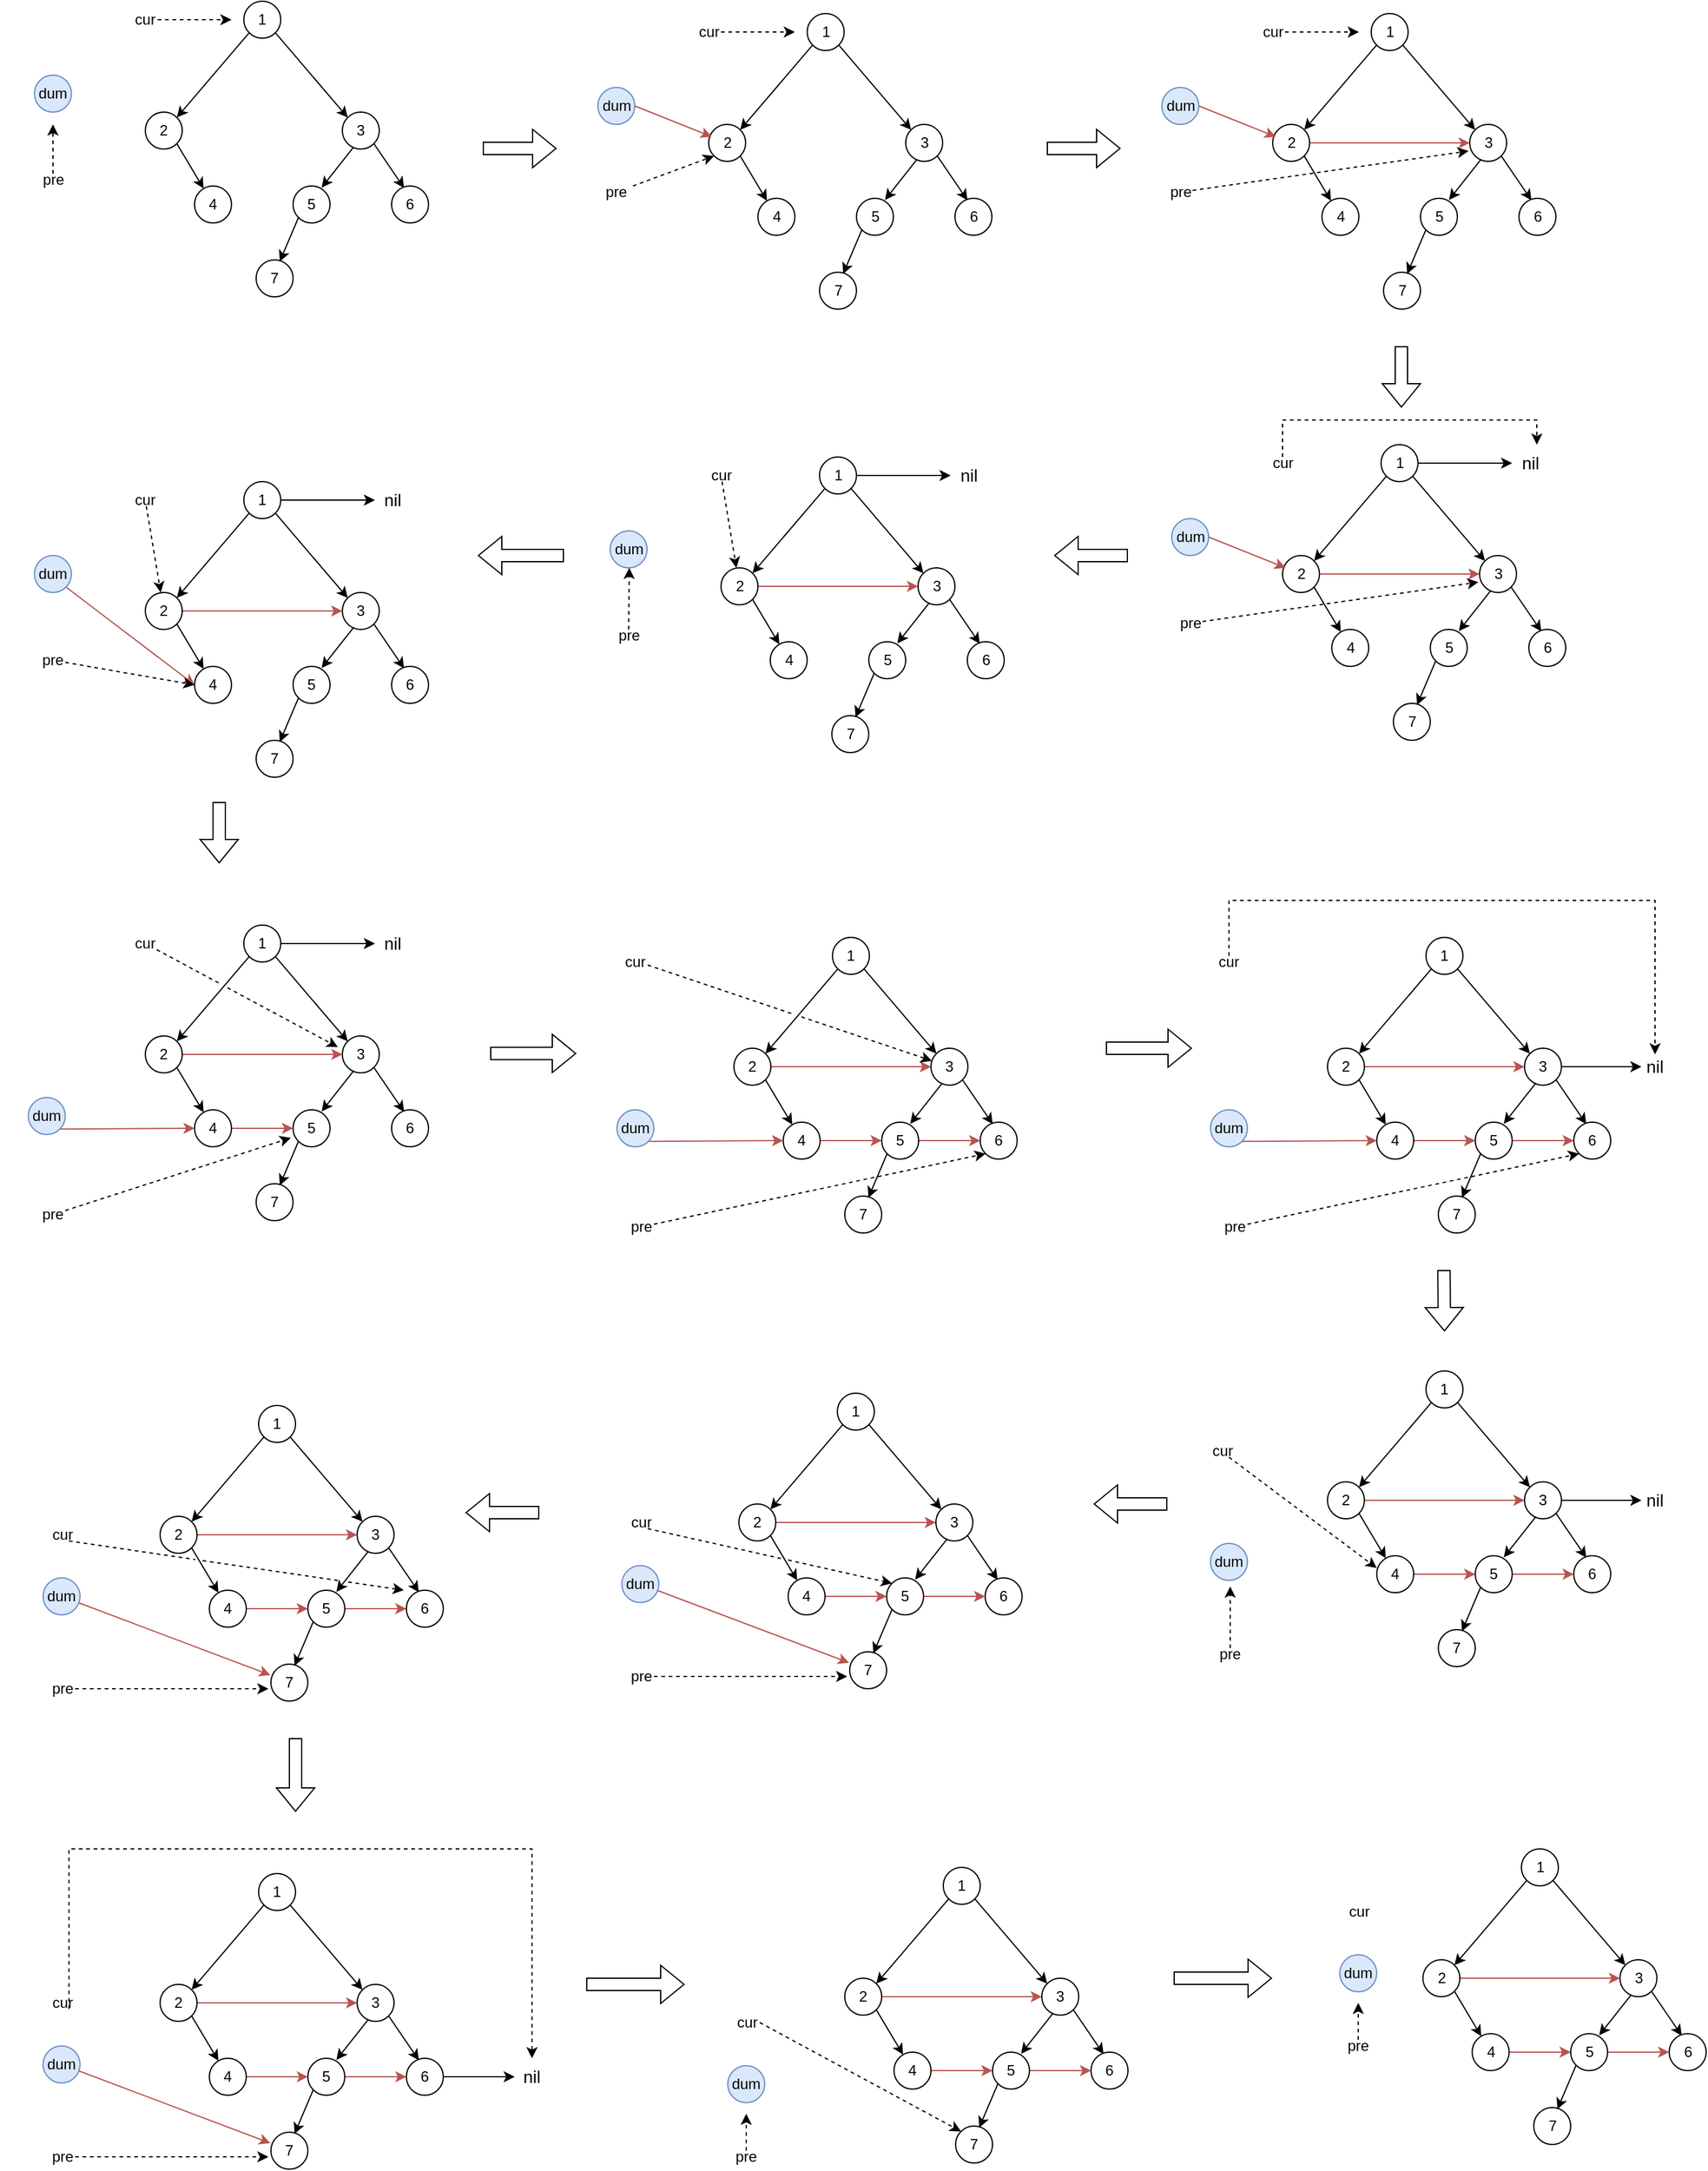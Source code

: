 <mxfile version="19.0.0" type="github">
  <diagram id="TDYAwog_EfeklRHJGcW2" name="Page-1">
    <mxGraphModel dx="946" dy="1715" grid="1" gridSize="10" guides="1" tooltips="1" connect="1" arrows="1" fold="1" page="1" pageScale="1" pageWidth="827" pageHeight="1169" background="#ffffff" math="0" shadow="0">
      <root>
        <mxCell id="0" />
        <mxCell id="1" parent="0" />
        <mxCell id="a0YVWdAsiKzPkVq9oQAb-28" value="" style="group" vertex="1" connectable="0" parent="1">
          <mxGeometry x="22.5" y="-10" width="347.5" height="240" as="geometry" />
        </mxCell>
        <mxCell id="a0YVWdAsiKzPkVq9oQAb-1" value="2" style="ellipse;whiteSpace=wrap;html=1;aspect=fixed;" vertex="1" parent="a0YVWdAsiKzPkVq9oQAb-28">
          <mxGeometry x="117.5" y="90" width="30" height="30" as="geometry" />
        </mxCell>
        <mxCell id="a0YVWdAsiKzPkVq9oQAb-3" value="4" style="ellipse;whiteSpace=wrap;html=1;aspect=fixed;" vertex="1" parent="a0YVWdAsiKzPkVq9oQAb-28">
          <mxGeometry x="157.5" y="150" width="30" height="30" as="geometry" />
        </mxCell>
        <mxCell id="a0YVWdAsiKzPkVq9oQAb-11" style="edgeStyle=none;rounded=0;orthogonalLoop=1;jettySize=auto;html=1;exitX=1;exitY=1;exitDx=0;exitDy=0;" edge="1" parent="a0YVWdAsiKzPkVq9oQAb-28" source="a0YVWdAsiKzPkVq9oQAb-1" target="a0YVWdAsiKzPkVq9oQAb-3">
          <mxGeometry relative="1" as="geometry" />
        </mxCell>
        <mxCell id="a0YVWdAsiKzPkVq9oQAb-4" value="3" style="ellipse;whiteSpace=wrap;html=1;aspect=fixed;" vertex="1" parent="a0YVWdAsiKzPkVq9oQAb-28">
          <mxGeometry x="277.5" y="90" width="30" height="30" as="geometry" />
        </mxCell>
        <mxCell id="a0YVWdAsiKzPkVq9oQAb-5" value="5" style="ellipse;whiteSpace=wrap;html=1;aspect=fixed;" vertex="1" parent="a0YVWdAsiKzPkVq9oQAb-28">
          <mxGeometry x="237.5" y="150" width="30" height="30" as="geometry" />
        </mxCell>
        <mxCell id="a0YVWdAsiKzPkVq9oQAb-12" style="edgeStyle=none;rounded=0;orthogonalLoop=1;jettySize=auto;html=1;exitX=0.307;exitY=0.944;exitDx=0;exitDy=0;entryX=0.772;entryY=0.044;entryDx=0;entryDy=0;entryPerimeter=0;exitPerimeter=0;" edge="1" parent="a0YVWdAsiKzPkVq9oQAb-28" source="a0YVWdAsiKzPkVq9oQAb-4" target="a0YVWdAsiKzPkVq9oQAb-5">
          <mxGeometry relative="1" as="geometry" />
        </mxCell>
        <mxCell id="a0YVWdAsiKzPkVq9oQAb-6" value="6" style="ellipse;whiteSpace=wrap;html=1;aspect=fixed;" vertex="1" parent="a0YVWdAsiKzPkVq9oQAb-28">
          <mxGeometry x="317.5" y="150" width="30" height="30" as="geometry" />
        </mxCell>
        <mxCell id="a0YVWdAsiKzPkVq9oQAb-14" style="edgeStyle=none;rounded=0;orthogonalLoop=1;jettySize=auto;html=1;exitX=1;exitY=1;exitDx=0;exitDy=0;entryX=0.339;entryY=0.055;entryDx=0;entryDy=0;entryPerimeter=0;" edge="1" parent="a0YVWdAsiKzPkVq9oQAb-28" source="a0YVWdAsiKzPkVq9oQAb-4" target="a0YVWdAsiKzPkVq9oQAb-6">
          <mxGeometry relative="1" as="geometry" />
        </mxCell>
        <mxCell id="a0YVWdAsiKzPkVq9oQAb-9" style="rounded=0;orthogonalLoop=1;jettySize=auto;html=1;exitX=0;exitY=1;exitDx=0;exitDy=0;entryX=1;entryY=0;entryDx=0;entryDy=0;" edge="1" parent="a0YVWdAsiKzPkVq9oQAb-28" source="a0YVWdAsiKzPkVq9oQAb-7" target="a0YVWdAsiKzPkVq9oQAb-1">
          <mxGeometry relative="1" as="geometry" />
        </mxCell>
        <mxCell id="a0YVWdAsiKzPkVq9oQAb-10" style="edgeStyle=none;rounded=0;orthogonalLoop=1;jettySize=auto;html=1;exitX=1;exitY=1;exitDx=0;exitDy=0;entryX=0;entryY=0;entryDx=0;entryDy=0;" edge="1" parent="a0YVWdAsiKzPkVq9oQAb-28" source="a0YVWdAsiKzPkVq9oQAb-7" target="a0YVWdAsiKzPkVq9oQAb-4">
          <mxGeometry relative="1" as="geometry" />
        </mxCell>
        <mxCell id="a0YVWdAsiKzPkVq9oQAb-7" value="1" style="ellipse;whiteSpace=wrap;html=1;aspect=fixed;" vertex="1" parent="a0YVWdAsiKzPkVq9oQAb-28">
          <mxGeometry x="197.5" width="30" height="30" as="geometry" />
        </mxCell>
        <mxCell id="a0YVWdAsiKzPkVq9oQAb-8" value="7" style="ellipse;whiteSpace=wrap;html=1;aspect=fixed;" vertex="1" parent="a0YVWdAsiKzPkVq9oQAb-28">
          <mxGeometry x="207.5" y="210" width="30" height="30" as="geometry" />
        </mxCell>
        <mxCell id="a0YVWdAsiKzPkVq9oQAb-13" style="edgeStyle=none;rounded=0;orthogonalLoop=1;jettySize=auto;html=1;exitX=0;exitY=1;exitDx=0;exitDy=0;entryX=0.64;entryY=0.044;entryDx=0;entryDy=0;entryPerimeter=0;" edge="1" parent="a0YVWdAsiKzPkVq9oQAb-28" source="a0YVWdAsiKzPkVq9oQAb-5" target="a0YVWdAsiKzPkVq9oQAb-8">
          <mxGeometry relative="1" as="geometry" />
        </mxCell>
        <mxCell id="a0YVWdAsiKzPkVq9oQAb-19" value="dum" style="ellipse;whiteSpace=wrap;html=1;aspect=fixed;align=center;fontSize=12;fillColor=#dae8fc;strokeColor=#6c8ebf;" vertex="1" parent="a0YVWdAsiKzPkVq9oQAb-28">
          <mxGeometry x="27.5" y="60" width="30" height="30" as="geometry" />
        </mxCell>
        <mxCell id="a0YVWdAsiKzPkVq9oQAb-25" style="edgeStyle=none;rounded=0;orthogonalLoop=1;jettySize=auto;html=1;fontSize=12;dashed=1;" edge="1" parent="a0YVWdAsiKzPkVq9oQAb-28" source="a0YVWdAsiKzPkVq9oQAb-24">
          <mxGeometry relative="1" as="geometry">
            <mxPoint x="42.5" y="100" as="targetPoint" />
          </mxGeometry>
        </mxCell>
        <mxCell id="a0YVWdAsiKzPkVq9oQAb-24" value="pre" style="text;html=1;strokeColor=none;fillColor=none;align=center;verticalAlign=middle;whiteSpace=wrap;rounded=0;fontSize=12;fontStyle=0" vertex="1" parent="a0YVWdAsiKzPkVq9oQAb-28">
          <mxGeometry y="140" width="85" height="10" as="geometry" />
        </mxCell>
        <mxCell id="a0YVWdAsiKzPkVq9oQAb-27" style="edgeStyle=none;rounded=0;orthogonalLoop=1;jettySize=auto;html=1;exitX=1;exitY=0.5;exitDx=0;exitDy=0;fontSize=12;dashed=1;" edge="1" parent="a0YVWdAsiKzPkVq9oQAb-28" source="a0YVWdAsiKzPkVq9oQAb-26">
          <mxGeometry relative="1" as="geometry">
            <mxPoint x="187.5" y="15.0" as="targetPoint" />
          </mxGeometry>
        </mxCell>
        <mxCell id="a0YVWdAsiKzPkVq9oQAb-26" value="cur" style="text;html=1;strokeColor=none;fillColor=none;align=center;verticalAlign=middle;whiteSpace=wrap;rounded=0;fontSize=12;" vertex="1" parent="a0YVWdAsiKzPkVq9oQAb-28">
          <mxGeometry x="107.5" y="10" width="20" height="10" as="geometry" />
        </mxCell>
        <mxCell id="a0YVWdAsiKzPkVq9oQAb-29" value="" style="group" vertex="1" connectable="0" parent="1">
          <mxGeometry x="480" width="347.5" height="240" as="geometry" />
        </mxCell>
        <mxCell id="a0YVWdAsiKzPkVq9oQAb-30" value="2" style="ellipse;whiteSpace=wrap;html=1;aspect=fixed;" vertex="1" parent="a0YVWdAsiKzPkVq9oQAb-29">
          <mxGeometry x="117.5" y="90" width="30" height="30" as="geometry" />
        </mxCell>
        <mxCell id="a0YVWdAsiKzPkVq9oQAb-31" value="4" style="ellipse;whiteSpace=wrap;html=1;aspect=fixed;" vertex="1" parent="a0YVWdAsiKzPkVq9oQAb-29">
          <mxGeometry x="157.5" y="150" width="30" height="30" as="geometry" />
        </mxCell>
        <mxCell id="a0YVWdAsiKzPkVq9oQAb-32" style="edgeStyle=none;rounded=0;orthogonalLoop=1;jettySize=auto;html=1;exitX=1;exitY=1;exitDx=0;exitDy=0;" edge="1" parent="a0YVWdAsiKzPkVq9oQAb-29" source="a0YVWdAsiKzPkVq9oQAb-30" target="a0YVWdAsiKzPkVq9oQAb-31">
          <mxGeometry relative="1" as="geometry" />
        </mxCell>
        <mxCell id="a0YVWdAsiKzPkVq9oQAb-33" value="3" style="ellipse;whiteSpace=wrap;html=1;aspect=fixed;" vertex="1" parent="a0YVWdAsiKzPkVq9oQAb-29">
          <mxGeometry x="277.5" y="90" width="30" height="30" as="geometry" />
        </mxCell>
        <mxCell id="a0YVWdAsiKzPkVq9oQAb-34" value="5" style="ellipse;whiteSpace=wrap;html=1;aspect=fixed;" vertex="1" parent="a0YVWdAsiKzPkVq9oQAb-29">
          <mxGeometry x="237.5" y="150" width="30" height="30" as="geometry" />
        </mxCell>
        <mxCell id="a0YVWdAsiKzPkVq9oQAb-35" style="edgeStyle=none;rounded=0;orthogonalLoop=1;jettySize=auto;html=1;exitX=0.307;exitY=0.944;exitDx=0;exitDy=0;entryX=0.772;entryY=0.044;entryDx=0;entryDy=0;entryPerimeter=0;exitPerimeter=0;" edge="1" parent="a0YVWdAsiKzPkVq9oQAb-29" source="a0YVWdAsiKzPkVq9oQAb-33" target="a0YVWdAsiKzPkVq9oQAb-34">
          <mxGeometry relative="1" as="geometry" />
        </mxCell>
        <mxCell id="a0YVWdAsiKzPkVq9oQAb-36" value="6" style="ellipse;whiteSpace=wrap;html=1;aspect=fixed;" vertex="1" parent="a0YVWdAsiKzPkVq9oQAb-29">
          <mxGeometry x="317.5" y="150" width="30" height="30" as="geometry" />
        </mxCell>
        <mxCell id="a0YVWdAsiKzPkVq9oQAb-37" style="edgeStyle=none;rounded=0;orthogonalLoop=1;jettySize=auto;html=1;exitX=1;exitY=1;exitDx=0;exitDy=0;entryX=0.339;entryY=0.055;entryDx=0;entryDy=0;entryPerimeter=0;" edge="1" parent="a0YVWdAsiKzPkVq9oQAb-29" source="a0YVWdAsiKzPkVq9oQAb-33" target="a0YVWdAsiKzPkVq9oQAb-36">
          <mxGeometry relative="1" as="geometry" />
        </mxCell>
        <mxCell id="a0YVWdAsiKzPkVq9oQAb-38" style="rounded=0;orthogonalLoop=1;jettySize=auto;html=1;exitX=0;exitY=1;exitDx=0;exitDy=0;entryX=1;entryY=0;entryDx=0;entryDy=0;" edge="1" parent="a0YVWdAsiKzPkVq9oQAb-29" source="a0YVWdAsiKzPkVq9oQAb-40" target="a0YVWdAsiKzPkVq9oQAb-30">
          <mxGeometry relative="1" as="geometry" />
        </mxCell>
        <mxCell id="a0YVWdAsiKzPkVq9oQAb-39" style="edgeStyle=none;rounded=0;orthogonalLoop=1;jettySize=auto;html=1;exitX=1;exitY=1;exitDx=0;exitDy=0;entryX=0;entryY=0;entryDx=0;entryDy=0;" edge="1" parent="a0YVWdAsiKzPkVq9oQAb-29" source="a0YVWdAsiKzPkVq9oQAb-40" target="a0YVWdAsiKzPkVq9oQAb-33">
          <mxGeometry relative="1" as="geometry" />
        </mxCell>
        <mxCell id="a0YVWdAsiKzPkVq9oQAb-40" value="1" style="ellipse;whiteSpace=wrap;html=1;aspect=fixed;" vertex="1" parent="a0YVWdAsiKzPkVq9oQAb-29">
          <mxGeometry x="197.5" width="30" height="30" as="geometry" />
        </mxCell>
        <mxCell id="a0YVWdAsiKzPkVq9oQAb-41" value="7" style="ellipse;whiteSpace=wrap;html=1;aspect=fixed;" vertex="1" parent="a0YVWdAsiKzPkVq9oQAb-29">
          <mxGeometry x="207.5" y="210" width="30" height="30" as="geometry" />
        </mxCell>
        <mxCell id="a0YVWdAsiKzPkVq9oQAb-42" style="edgeStyle=none;rounded=0;orthogonalLoop=1;jettySize=auto;html=1;exitX=0;exitY=1;exitDx=0;exitDy=0;entryX=0.64;entryY=0.044;entryDx=0;entryDy=0;entryPerimeter=0;" edge="1" parent="a0YVWdAsiKzPkVq9oQAb-29" source="a0YVWdAsiKzPkVq9oQAb-34" target="a0YVWdAsiKzPkVq9oQAb-41">
          <mxGeometry relative="1" as="geometry" />
        </mxCell>
        <mxCell id="a0YVWdAsiKzPkVq9oQAb-43" value="dum" style="ellipse;whiteSpace=wrap;html=1;aspect=fixed;align=center;fontSize=12;fillColor=#dae8fc;strokeColor=#6c8ebf;" vertex="1" parent="a0YVWdAsiKzPkVq9oQAb-29">
          <mxGeometry x="27.5" y="60" width="30" height="30" as="geometry" />
        </mxCell>
        <mxCell id="a0YVWdAsiKzPkVq9oQAb-44" style="edgeStyle=none;rounded=0;orthogonalLoop=1;jettySize=auto;html=1;fontSize=12;entryX=0;entryY=1;entryDx=0;entryDy=0;dashed=1;" edge="1" parent="a0YVWdAsiKzPkVq9oQAb-29" source="a0YVWdAsiKzPkVq9oQAb-45" target="a0YVWdAsiKzPkVq9oQAb-30">
          <mxGeometry relative="1" as="geometry">
            <mxPoint x="110" y="120" as="targetPoint" />
          </mxGeometry>
        </mxCell>
        <mxCell id="a0YVWdAsiKzPkVq9oQAb-45" value="pre" style="text;html=1;strokeColor=none;fillColor=none;align=center;verticalAlign=middle;whiteSpace=wrap;rounded=0;fontSize=12;fontStyle=0" vertex="1" parent="a0YVWdAsiKzPkVq9oQAb-29">
          <mxGeometry y="140" width="85" height="10" as="geometry" />
        </mxCell>
        <mxCell id="a0YVWdAsiKzPkVq9oQAb-46" style="edgeStyle=none;rounded=0;orthogonalLoop=1;jettySize=auto;html=1;exitX=1;exitY=0.5;exitDx=0;exitDy=0;fontSize=12;dashed=1;" edge="1" parent="a0YVWdAsiKzPkVq9oQAb-29" source="a0YVWdAsiKzPkVq9oQAb-47">
          <mxGeometry relative="1" as="geometry">
            <mxPoint x="187.5" y="15.0" as="targetPoint" />
          </mxGeometry>
        </mxCell>
        <mxCell id="a0YVWdAsiKzPkVq9oQAb-47" value="cur" style="text;html=1;strokeColor=none;fillColor=none;align=center;verticalAlign=middle;whiteSpace=wrap;rounded=0;fontSize=12;" vertex="1" parent="a0YVWdAsiKzPkVq9oQAb-29">
          <mxGeometry x="107.5" y="10" width="20" height="10" as="geometry" />
        </mxCell>
        <mxCell id="a0YVWdAsiKzPkVq9oQAb-48" value="" style="shape=flexArrow;endArrow=classic;html=1;rounded=0;fontSize=14;" edge="1" parent="1">
          <mxGeometry width="50" height="50" relative="1" as="geometry">
            <mxPoint x="414" y="109.55" as="sourcePoint" />
            <mxPoint x="474" y="109.55" as="targetPoint" />
          </mxGeometry>
        </mxCell>
        <mxCell id="a0YVWdAsiKzPkVq9oQAb-49" style="edgeStyle=none;rounded=0;orthogonalLoop=1;jettySize=auto;html=1;exitX=1;exitY=0.5;exitDx=0;exitDy=0;fontSize=14;fillColor=#f8cecc;strokeColor=#b85450;" edge="1" parent="1" source="a0YVWdAsiKzPkVq9oQAb-43">
          <mxGeometry relative="1" as="geometry">
            <mxPoint x="600" y="100" as="targetPoint" />
          </mxGeometry>
        </mxCell>
        <mxCell id="a0YVWdAsiKzPkVq9oQAb-52" value="" style="group" vertex="1" connectable="0" parent="1">
          <mxGeometry x="938" width="347.5" height="240" as="geometry" />
        </mxCell>
        <mxCell id="a0YVWdAsiKzPkVq9oQAb-73" style="edgeStyle=none;rounded=0;orthogonalLoop=1;jettySize=auto;html=1;entryX=0;entryY=0.5;entryDx=0;entryDy=0;fontSize=14;fillColor=#f8cecc;strokeColor=#b85450;" edge="1" parent="a0YVWdAsiKzPkVq9oQAb-52" source="a0YVWdAsiKzPkVq9oQAb-53" target="a0YVWdAsiKzPkVq9oQAb-56">
          <mxGeometry relative="1" as="geometry" />
        </mxCell>
        <mxCell id="a0YVWdAsiKzPkVq9oQAb-53" value="2" style="ellipse;whiteSpace=wrap;html=1;aspect=fixed;" vertex="1" parent="a0YVWdAsiKzPkVq9oQAb-52">
          <mxGeometry x="117.5" y="90" width="30" height="30" as="geometry" />
        </mxCell>
        <mxCell id="a0YVWdAsiKzPkVq9oQAb-54" value="4" style="ellipse;whiteSpace=wrap;html=1;aspect=fixed;" vertex="1" parent="a0YVWdAsiKzPkVq9oQAb-52">
          <mxGeometry x="157.5" y="150" width="30" height="30" as="geometry" />
        </mxCell>
        <mxCell id="a0YVWdAsiKzPkVq9oQAb-55" style="edgeStyle=none;rounded=0;orthogonalLoop=1;jettySize=auto;html=1;exitX=1;exitY=1;exitDx=0;exitDy=0;" edge="1" parent="a0YVWdAsiKzPkVq9oQAb-52" source="a0YVWdAsiKzPkVq9oQAb-53" target="a0YVWdAsiKzPkVq9oQAb-54">
          <mxGeometry relative="1" as="geometry" />
        </mxCell>
        <mxCell id="a0YVWdAsiKzPkVq9oQAb-56" value="3" style="ellipse;whiteSpace=wrap;html=1;aspect=fixed;" vertex="1" parent="a0YVWdAsiKzPkVq9oQAb-52">
          <mxGeometry x="277.5" y="90" width="30" height="30" as="geometry" />
        </mxCell>
        <mxCell id="a0YVWdAsiKzPkVq9oQAb-57" value="5" style="ellipse;whiteSpace=wrap;html=1;aspect=fixed;" vertex="1" parent="a0YVWdAsiKzPkVq9oQAb-52">
          <mxGeometry x="237.5" y="150" width="30" height="30" as="geometry" />
        </mxCell>
        <mxCell id="a0YVWdAsiKzPkVq9oQAb-58" style="edgeStyle=none;rounded=0;orthogonalLoop=1;jettySize=auto;html=1;exitX=0.307;exitY=0.944;exitDx=0;exitDy=0;entryX=0.772;entryY=0.044;entryDx=0;entryDy=0;entryPerimeter=0;exitPerimeter=0;" edge="1" parent="a0YVWdAsiKzPkVq9oQAb-52" source="a0YVWdAsiKzPkVq9oQAb-56" target="a0YVWdAsiKzPkVq9oQAb-57">
          <mxGeometry relative="1" as="geometry" />
        </mxCell>
        <mxCell id="a0YVWdAsiKzPkVq9oQAb-59" value="6" style="ellipse;whiteSpace=wrap;html=1;aspect=fixed;" vertex="1" parent="a0YVWdAsiKzPkVq9oQAb-52">
          <mxGeometry x="317.5" y="150" width="30" height="30" as="geometry" />
        </mxCell>
        <mxCell id="a0YVWdAsiKzPkVq9oQAb-60" style="edgeStyle=none;rounded=0;orthogonalLoop=1;jettySize=auto;html=1;exitX=1;exitY=1;exitDx=0;exitDy=0;entryX=0.339;entryY=0.055;entryDx=0;entryDy=0;entryPerimeter=0;" edge="1" parent="a0YVWdAsiKzPkVq9oQAb-52" source="a0YVWdAsiKzPkVq9oQAb-56" target="a0YVWdAsiKzPkVq9oQAb-59">
          <mxGeometry relative="1" as="geometry" />
        </mxCell>
        <mxCell id="a0YVWdAsiKzPkVq9oQAb-61" style="rounded=0;orthogonalLoop=1;jettySize=auto;html=1;exitX=0;exitY=1;exitDx=0;exitDy=0;entryX=1;entryY=0;entryDx=0;entryDy=0;" edge="1" parent="a0YVWdAsiKzPkVq9oQAb-52" source="a0YVWdAsiKzPkVq9oQAb-63" target="a0YVWdAsiKzPkVq9oQAb-53">
          <mxGeometry relative="1" as="geometry" />
        </mxCell>
        <mxCell id="a0YVWdAsiKzPkVq9oQAb-62" style="edgeStyle=none;rounded=0;orthogonalLoop=1;jettySize=auto;html=1;exitX=1;exitY=1;exitDx=0;exitDy=0;entryX=0;entryY=0;entryDx=0;entryDy=0;" edge="1" parent="a0YVWdAsiKzPkVq9oQAb-52" source="a0YVWdAsiKzPkVq9oQAb-63" target="a0YVWdAsiKzPkVq9oQAb-56">
          <mxGeometry relative="1" as="geometry" />
        </mxCell>
        <mxCell id="a0YVWdAsiKzPkVq9oQAb-63" value="1" style="ellipse;whiteSpace=wrap;html=1;aspect=fixed;" vertex="1" parent="a0YVWdAsiKzPkVq9oQAb-52">
          <mxGeometry x="197.5" width="30" height="30" as="geometry" />
        </mxCell>
        <mxCell id="a0YVWdAsiKzPkVq9oQAb-64" value="7" style="ellipse;whiteSpace=wrap;html=1;aspect=fixed;" vertex="1" parent="a0YVWdAsiKzPkVq9oQAb-52">
          <mxGeometry x="207.5" y="210" width="30" height="30" as="geometry" />
        </mxCell>
        <mxCell id="a0YVWdAsiKzPkVq9oQAb-65" style="edgeStyle=none;rounded=0;orthogonalLoop=1;jettySize=auto;html=1;exitX=0;exitY=1;exitDx=0;exitDy=0;entryX=0.64;entryY=0.044;entryDx=0;entryDy=0;entryPerimeter=0;" edge="1" parent="a0YVWdAsiKzPkVq9oQAb-52" source="a0YVWdAsiKzPkVq9oQAb-57" target="a0YVWdAsiKzPkVq9oQAb-64">
          <mxGeometry relative="1" as="geometry" />
        </mxCell>
        <mxCell id="a0YVWdAsiKzPkVq9oQAb-66" value="dum" style="ellipse;whiteSpace=wrap;html=1;aspect=fixed;align=center;fontSize=12;fillColor=#dae8fc;strokeColor=#6c8ebf;" vertex="1" parent="a0YVWdAsiKzPkVq9oQAb-52">
          <mxGeometry x="27.5" y="60" width="30" height="30" as="geometry" />
        </mxCell>
        <mxCell id="a0YVWdAsiKzPkVq9oQAb-67" style="edgeStyle=none;rounded=0;orthogonalLoop=1;jettySize=auto;html=1;fontSize=12;dashed=1;entryX=-0.03;entryY=0.72;entryDx=0;entryDy=0;entryPerimeter=0;" edge="1" parent="a0YVWdAsiKzPkVq9oQAb-52" source="a0YVWdAsiKzPkVq9oQAb-68" target="a0YVWdAsiKzPkVq9oQAb-56">
          <mxGeometry relative="1" as="geometry">
            <mxPoint x="242" y="120" as="targetPoint" />
          </mxGeometry>
        </mxCell>
        <mxCell id="a0YVWdAsiKzPkVq9oQAb-68" value="pre" style="text;html=1;strokeColor=none;fillColor=none;align=center;verticalAlign=middle;whiteSpace=wrap;rounded=0;fontSize=12;fontStyle=0" vertex="1" parent="a0YVWdAsiKzPkVq9oQAb-52">
          <mxGeometry x="32.5" y="140" width="20" height="10" as="geometry" />
        </mxCell>
        <mxCell id="a0YVWdAsiKzPkVq9oQAb-69" style="edgeStyle=none;rounded=0;orthogonalLoop=1;jettySize=auto;html=1;exitX=1;exitY=0.5;exitDx=0;exitDy=0;fontSize=12;dashed=1;" edge="1" parent="a0YVWdAsiKzPkVq9oQAb-52" source="a0YVWdAsiKzPkVq9oQAb-70">
          <mxGeometry relative="1" as="geometry">
            <mxPoint x="187.5" y="15.0" as="targetPoint" />
          </mxGeometry>
        </mxCell>
        <mxCell id="a0YVWdAsiKzPkVq9oQAb-70" value="cur" style="text;html=1;strokeColor=none;fillColor=none;align=center;verticalAlign=middle;whiteSpace=wrap;rounded=0;fontSize=12;" vertex="1" parent="a0YVWdAsiKzPkVq9oQAb-52">
          <mxGeometry x="107.5" y="10" width="20" height="10" as="geometry" />
        </mxCell>
        <mxCell id="a0YVWdAsiKzPkVq9oQAb-71" value="" style="shape=flexArrow;endArrow=classic;html=1;rounded=0;fontSize=14;" edge="1" parent="1">
          <mxGeometry width="50" height="50" relative="1" as="geometry">
            <mxPoint x="872" y="109.55" as="sourcePoint" />
            <mxPoint x="932" y="109.55" as="targetPoint" />
          </mxGeometry>
        </mxCell>
        <mxCell id="a0YVWdAsiKzPkVq9oQAb-72" style="edgeStyle=none;rounded=0;orthogonalLoop=1;jettySize=auto;html=1;exitX=1;exitY=0.5;exitDx=0;exitDy=0;fontSize=14;fillColor=#f8cecc;strokeColor=#b85450;" edge="1" parent="1" source="a0YVWdAsiKzPkVq9oQAb-66">
          <mxGeometry relative="1" as="geometry">
            <mxPoint x="1058" y="100" as="targetPoint" />
          </mxGeometry>
        </mxCell>
        <mxCell id="a0YVWdAsiKzPkVq9oQAb-75" value="" style="group" vertex="1" connectable="0" parent="1">
          <mxGeometry x="946" y="350" width="368" height="240" as="geometry" />
        </mxCell>
        <mxCell id="a0YVWdAsiKzPkVq9oQAb-76" style="edgeStyle=none;rounded=0;orthogonalLoop=1;jettySize=auto;html=1;entryX=0;entryY=0.5;entryDx=0;entryDy=0;fontSize=14;fillColor=#f8cecc;strokeColor=#b85450;" edge="1" parent="a0YVWdAsiKzPkVq9oQAb-75" source="a0YVWdAsiKzPkVq9oQAb-77" target="a0YVWdAsiKzPkVq9oQAb-80">
          <mxGeometry relative="1" as="geometry" />
        </mxCell>
        <mxCell id="a0YVWdAsiKzPkVq9oQAb-77" value="2" style="ellipse;whiteSpace=wrap;html=1;aspect=fixed;" vertex="1" parent="a0YVWdAsiKzPkVq9oQAb-75">
          <mxGeometry x="117.5" y="90" width="30" height="30" as="geometry" />
        </mxCell>
        <mxCell id="a0YVWdAsiKzPkVq9oQAb-78" value="4" style="ellipse;whiteSpace=wrap;html=1;aspect=fixed;" vertex="1" parent="a0YVWdAsiKzPkVq9oQAb-75">
          <mxGeometry x="157.5" y="150" width="30" height="30" as="geometry" />
        </mxCell>
        <mxCell id="a0YVWdAsiKzPkVq9oQAb-79" style="edgeStyle=none;rounded=0;orthogonalLoop=1;jettySize=auto;html=1;exitX=1;exitY=1;exitDx=0;exitDy=0;" edge="1" parent="a0YVWdAsiKzPkVq9oQAb-75" source="a0YVWdAsiKzPkVq9oQAb-77" target="a0YVWdAsiKzPkVq9oQAb-78">
          <mxGeometry relative="1" as="geometry" />
        </mxCell>
        <mxCell id="a0YVWdAsiKzPkVq9oQAb-80" value="3" style="ellipse;whiteSpace=wrap;html=1;aspect=fixed;" vertex="1" parent="a0YVWdAsiKzPkVq9oQAb-75">
          <mxGeometry x="277.5" y="90" width="30" height="30" as="geometry" />
        </mxCell>
        <mxCell id="a0YVWdAsiKzPkVq9oQAb-81" value="5" style="ellipse;whiteSpace=wrap;html=1;aspect=fixed;" vertex="1" parent="a0YVWdAsiKzPkVq9oQAb-75">
          <mxGeometry x="237.5" y="150" width="30" height="30" as="geometry" />
        </mxCell>
        <mxCell id="a0YVWdAsiKzPkVq9oQAb-82" style="edgeStyle=none;rounded=0;orthogonalLoop=1;jettySize=auto;html=1;exitX=0.307;exitY=0.944;exitDx=0;exitDy=0;entryX=0.772;entryY=0.044;entryDx=0;entryDy=0;entryPerimeter=0;exitPerimeter=0;" edge="1" parent="a0YVWdAsiKzPkVq9oQAb-75" source="a0YVWdAsiKzPkVq9oQAb-80" target="a0YVWdAsiKzPkVq9oQAb-81">
          <mxGeometry relative="1" as="geometry" />
        </mxCell>
        <mxCell id="a0YVWdAsiKzPkVq9oQAb-83" value="6" style="ellipse;whiteSpace=wrap;html=1;aspect=fixed;" vertex="1" parent="a0YVWdAsiKzPkVq9oQAb-75">
          <mxGeometry x="317.5" y="150" width="30" height="30" as="geometry" />
        </mxCell>
        <mxCell id="a0YVWdAsiKzPkVq9oQAb-84" style="edgeStyle=none;rounded=0;orthogonalLoop=1;jettySize=auto;html=1;exitX=1;exitY=1;exitDx=0;exitDy=0;entryX=0.339;entryY=0.055;entryDx=0;entryDy=0;entryPerimeter=0;" edge="1" parent="a0YVWdAsiKzPkVq9oQAb-75" source="a0YVWdAsiKzPkVq9oQAb-80" target="a0YVWdAsiKzPkVq9oQAb-83">
          <mxGeometry relative="1" as="geometry" />
        </mxCell>
        <mxCell id="a0YVWdAsiKzPkVq9oQAb-85" style="rounded=0;orthogonalLoop=1;jettySize=auto;html=1;exitX=0;exitY=1;exitDx=0;exitDy=0;entryX=1;entryY=0;entryDx=0;entryDy=0;" edge="1" parent="a0YVWdAsiKzPkVq9oQAb-75" source="a0YVWdAsiKzPkVq9oQAb-87" target="a0YVWdAsiKzPkVq9oQAb-77">
          <mxGeometry relative="1" as="geometry" />
        </mxCell>
        <mxCell id="a0YVWdAsiKzPkVq9oQAb-86" style="edgeStyle=none;rounded=0;orthogonalLoop=1;jettySize=auto;html=1;exitX=1;exitY=1;exitDx=0;exitDy=0;entryX=0;entryY=0;entryDx=0;entryDy=0;" edge="1" parent="a0YVWdAsiKzPkVq9oQAb-75" source="a0YVWdAsiKzPkVq9oQAb-87" target="a0YVWdAsiKzPkVq9oQAb-80">
          <mxGeometry relative="1" as="geometry" />
        </mxCell>
        <mxCell id="a0YVWdAsiKzPkVq9oQAb-87" value="1" style="ellipse;whiteSpace=wrap;html=1;aspect=fixed;" vertex="1" parent="a0YVWdAsiKzPkVq9oQAb-75">
          <mxGeometry x="197.5" width="30" height="30" as="geometry" />
        </mxCell>
        <mxCell id="a0YVWdAsiKzPkVq9oQAb-88" value="7" style="ellipse;whiteSpace=wrap;html=1;aspect=fixed;" vertex="1" parent="a0YVWdAsiKzPkVq9oQAb-75">
          <mxGeometry x="207.5" y="210" width="30" height="30" as="geometry" />
        </mxCell>
        <mxCell id="a0YVWdAsiKzPkVq9oQAb-89" style="edgeStyle=none;rounded=0;orthogonalLoop=1;jettySize=auto;html=1;exitX=0;exitY=1;exitDx=0;exitDy=0;entryX=0.64;entryY=0.044;entryDx=0;entryDy=0;entryPerimeter=0;" edge="1" parent="a0YVWdAsiKzPkVq9oQAb-75" source="a0YVWdAsiKzPkVq9oQAb-81" target="a0YVWdAsiKzPkVq9oQAb-88">
          <mxGeometry relative="1" as="geometry" />
        </mxCell>
        <mxCell id="a0YVWdAsiKzPkVq9oQAb-90" value="dum" style="ellipse;whiteSpace=wrap;html=1;aspect=fixed;align=center;fontSize=12;fillColor=#dae8fc;strokeColor=#6c8ebf;" vertex="1" parent="a0YVWdAsiKzPkVq9oQAb-75">
          <mxGeometry x="27.5" y="60" width="30" height="30" as="geometry" />
        </mxCell>
        <mxCell id="a0YVWdAsiKzPkVq9oQAb-91" style="edgeStyle=none;rounded=0;orthogonalLoop=1;jettySize=auto;html=1;fontSize=12;dashed=1;entryX=-0.03;entryY=0.72;entryDx=0;entryDy=0;entryPerimeter=0;" edge="1" parent="a0YVWdAsiKzPkVq9oQAb-75" source="a0YVWdAsiKzPkVq9oQAb-92" target="a0YVWdAsiKzPkVq9oQAb-80">
          <mxGeometry relative="1" as="geometry">
            <mxPoint x="242" y="120" as="targetPoint" />
          </mxGeometry>
        </mxCell>
        <mxCell id="a0YVWdAsiKzPkVq9oQAb-92" value="pre" style="text;html=1;strokeColor=none;fillColor=none;align=center;verticalAlign=middle;whiteSpace=wrap;rounded=0;fontSize=12;fontStyle=0" vertex="1" parent="a0YVWdAsiKzPkVq9oQAb-75">
          <mxGeometry x="32.5" y="140" width="20" height="10" as="geometry" />
        </mxCell>
        <mxCell id="a0YVWdAsiKzPkVq9oQAb-93" style="edgeStyle=orthogonalEdgeStyle;rounded=0;orthogonalLoop=1;jettySize=auto;html=1;exitX=0.5;exitY=0;exitDx=0;exitDy=0;fontSize=12;dashed=1;" edge="1" parent="a0YVWdAsiKzPkVq9oQAb-75" source="a0YVWdAsiKzPkVq9oQAb-94">
          <mxGeometry relative="1" as="geometry">
            <mxPoint x="324" as="targetPoint" />
            <Array as="points">
              <mxPoint x="118" y="-20" />
              <mxPoint x="324" y="-20" />
            </Array>
          </mxGeometry>
        </mxCell>
        <mxCell id="a0YVWdAsiKzPkVq9oQAb-94" value="cur" style="text;html=1;strokeColor=none;fillColor=none;align=center;verticalAlign=middle;whiteSpace=wrap;rounded=0;fontSize=12;" vertex="1" parent="a0YVWdAsiKzPkVq9oQAb-75">
          <mxGeometry x="107.5" y="10" width="20" height="10" as="geometry" />
        </mxCell>
        <mxCell id="a0YVWdAsiKzPkVq9oQAb-99" value="nil" style="text;html=1;strokeColor=none;fillColor=none;align=center;verticalAlign=middle;whiteSpace=wrap;rounded=0;fontSize=14;" vertex="1" parent="a0YVWdAsiKzPkVq9oQAb-75">
          <mxGeometry x="307.5" y="5" width="22" height="20" as="geometry" />
        </mxCell>
        <mxCell id="a0YVWdAsiKzPkVq9oQAb-95" value="" style="shape=flexArrow;endArrow=classic;html=1;rounded=0;fontSize=14;" edge="1" parent="1">
          <mxGeometry width="50" height="50" relative="1" as="geometry">
            <mxPoint x="1160" y="270" as="sourcePoint" />
            <mxPoint x="1160" y="320" as="targetPoint" />
          </mxGeometry>
        </mxCell>
        <mxCell id="a0YVWdAsiKzPkVq9oQAb-96" style="edgeStyle=none;rounded=0;orthogonalLoop=1;jettySize=auto;html=1;exitX=1;exitY=0.5;exitDx=0;exitDy=0;fontSize=14;fillColor=#f8cecc;strokeColor=#b85450;" edge="1" parent="1" source="a0YVWdAsiKzPkVq9oQAb-90">
          <mxGeometry relative="1" as="geometry">
            <mxPoint x="1066" y="450.0" as="targetPoint" />
          </mxGeometry>
        </mxCell>
        <mxCell id="a0YVWdAsiKzPkVq9oQAb-98" style="edgeStyle=none;rounded=0;jumpStyle=gap;orthogonalLoop=1;jettySize=auto;html=1;fontSize=14;" edge="1" parent="1" source="a0YVWdAsiKzPkVq9oQAb-87">
          <mxGeometry relative="1" as="geometry">
            <mxPoint x="1250" y="365" as="targetPoint" />
          </mxGeometry>
        </mxCell>
        <mxCell id="a0YVWdAsiKzPkVq9oQAb-102" value="" style="group" vertex="1" connectable="0" parent="1">
          <mxGeometry x="490" y="360" width="368" height="240" as="geometry" />
        </mxCell>
        <mxCell id="a0YVWdAsiKzPkVq9oQAb-103" style="edgeStyle=none;rounded=0;orthogonalLoop=1;jettySize=auto;html=1;entryX=0;entryY=0.5;entryDx=0;entryDy=0;fontSize=14;fillColor=#f8cecc;strokeColor=#b85450;" edge="1" parent="a0YVWdAsiKzPkVq9oQAb-102" source="a0YVWdAsiKzPkVq9oQAb-104" target="a0YVWdAsiKzPkVq9oQAb-107">
          <mxGeometry relative="1" as="geometry" />
        </mxCell>
        <mxCell id="a0YVWdAsiKzPkVq9oQAb-104" value="2" style="ellipse;whiteSpace=wrap;html=1;aspect=fixed;" vertex="1" parent="a0YVWdAsiKzPkVq9oQAb-102">
          <mxGeometry x="117.5" y="90" width="30" height="30" as="geometry" />
        </mxCell>
        <mxCell id="a0YVWdAsiKzPkVq9oQAb-105" value="4" style="ellipse;whiteSpace=wrap;html=1;aspect=fixed;" vertex="1" parent="a0YVWdAsiKzPkVq9oQAb-102">
          <mxGeometry x="157.5" y="150" width="30" height="30" as="geometry" />
        </mxCell>
        <mxCell id="a0YVWdAsiKzPkVq9oQAb-106" style="edgeStyle=none;rounded=0;orthogonalLoop=1;jettySize=auto;html=1;exitX=1;exitY=1;exitDx=0;exitDy=0;" edge="1" parent="a0YVWdAsiKzPkVq9oQAb-102" source="a0YVWdAsiKzPkVq9oQAb-104" target="a0YVWdAsiKzPkVq9oQAb-105">
          <mxGeometry relative="1" as="geometry" />
        </mxCell>
        <mxCell id="a0YVWdAsiKzPkVq9oQAb-107" value="3" style="ellipse;whiteSpace=wrap;html=1;aspect=fixed;" vertex="1" parent="a0YVWdAsiKzPkVq9oQAb-102">
          <mxGeometry x="277.5" y="90" width="30" height="30" as="geometry" />
        </mxCell>
        <mxCell id="a0YVWdAsiKzPkVq9oQAb-108" value="5" style="ellipse;whiteSpace=wrap;html=1;aspect=fixed;" vertex="1" parent="a0YVWdAsiKzPkVq9oQAb-102">
          <mxGeometry x="237.5" y="150" width="30" height="30" as="geometry" />
        </mxCell>
        <mxCell id="a0YVWdAsiKzPkVq9oQAb-109" style="edgeStyle=none;rounded=0;orthogonalLoop=1;jettySize=auto;html=1;exitX=0.307;exitY=0.944;exitDx=0;exitDy=0;entryX=0.772;entryY=0.044;entryDx=0;entryDy=0;entryPerimeter=0;exitPerimeter=0;" edge="1" parent="a0YVWdAsiKzPkVq9oQAb-102" source="a0YVWdAsiKzPkVq9oQAb-107" target="a0YVWdAsiKzPkVq9oQAb-108">
          <mxGeometry relative="1" as="geometry" />
        </mxCell>
        <mxCell id="a0YVWdAsiKzPkVq9oQAb-110" value="6" style="ellipse;whiteSpace=wrap;html=1;aspect=fixed;" vertex="1" parent="a0YVWdAsiKzPkVq9oQAb-102">
          <mxGeometry x="317.5" y="150" width="30" height="30" as="geometry" />
        </mxCell>
        <mxCell id="a0YVWdAsiKzPkVq9oQAb-111" style="edgeStyle=none;rounded=0;orthogonalLoop=1;jettySize=auto;html=1;exitX=1;exitY=1;exitDx=0;exitDy=0;entryX=0.339;entryY=0.055;entryDx=0;entryDy=0;entryPerimeter=0;" edge="1" parent="a0YVWdAsiKzPkVq9oQAb-102" source="a0YVWdAsiKzPkVq9oQAb-107" target="a0YVWdAsiKzPkVq9oQAb-110">
          <mxGeometry relative="1" as="geometry" />
        </mxCell>
        <mxCell id="a0YVWdAsiKzPkVq9oQAb-112" style="rounded=0;orthogonalLoop=1;jettySize=auto;html=1;exitX=0;exitY=1;exitDx=0;exitDy=0;entryX=1;entryY=0;entryDx=0;entryDy=0;" edge="1" parent="a0YVWdAsiKzPkVq9oQAb-102" source="a0YVWdAsiKzPkVq9oQAb-114" target="a0YVWdAsiKzPkVq9oQAb-104">
          <mxGeometry relative="1" as="geometry" />
        </mxCell>
        <mxCell id="a0YVWdAsiKzPkVq9oQAb-113" style="edgeStyle=none;rounded=0;orthogonalLoop=1;jettySize=auto;html=1;exitX=1;exitY=1;exitDx=0;exitDy=0;entryX=0;entryY=0;entryDx=0;entryDy=0;" edge="1" parent="a0YVWdAsiKzPkVq9oQAb-102" source="a0YVWdAsiKzPkVq9oQAb-114" target="a0YVWdAsiKzPkVq9oQAb-107">
          <mxGeometry relative="1" as="geometry" />
        </mxCell>
        <mxCell id="a0YVWdAsiKzPkVq9oQAb-114" value="1" style="ellipse;whiteSpace=wrap;html=1;aspect=fixed;" vertex="1" parent="a0YVWdAsiKzPkVq9oQAb-102">
          <mxGeometry x="197.5" width="30" height="30" as="geometry" />
        </mxCell>
        <mxCell id="a0YVWdAsiKzPkVq9oQAb-115" value="7" style="ellipse;whiteSpace=wrap;html=1;aspect=fixed;" vertex="1" parent="a0YVWdAsiKzPkVq9oQAb-102">
          <mxGeometry x="207.5" y="210" width="30" height="30" as="geometry" />
        </mxCell>
        <mxCell id="a0YVWdAsiKzPkVq9oQAb-116" style="edgeStyle=none;rounded=0;orthogonalLoop=1;jettySize=auto;html=1;exitX=0;exitY=1;exitDx=0;exitDy=0;entryX=0.64;entryY=0.044;entryDx=0;entryDy=0;entryPerimeter=0;" edge="1" parent="a0YVWdAsiKzPkVq9oQAb-102" source="a0YVWdAsiKzPkVq9oQAb-108" target="a0YVWdAsiKzPkVq9oQAb-115">
          <mxGeometry relative="1" as="geometry" />
        </mxCell>
        <mxCell id="a0YVWdAsiKzPkVq9oQAb-117" value="dum" style="ellipse;whiteSpace=wrap;html=1;aspect=fixed;align=center;fontSize=12;fillColor=#dae8fc;strokeColor=#6c8ebf;" vertex="1" parent="a0YVWdAsiKzPkVq9oQAb-102">
          <mxGeometry x="27.5" y="60" width="30" height="30" as="geometry" />
        </mxCell>
        <mxCell id="a0YVWdAsiKzPkVq9oQAb-118" style="edgeStyle=none;rounded=0;orthogonalLoop=1;jettySize=auto;html=1;fontSize=12;dashed=1;" edge="1" parent="a0YVWdAsiKzPkVq9oQAb-102" source="a0YVWdAsiKzPkVq9oQAb-119">
          <mxGeometry relative="1" as="geometry">
            <mxPoint x="43" y="90" as="targetPoint" />
          </mxGeometry>
        </mxCell>
        <mxCell id="a0YVWdAsiKzPkVq9oQAb-119" value="pre" style="text;html=1;strokeColor=none;fillColor=none;align=center;verticalAlign=middle;whiteSpace=wrap;rounded=0;fontSize=12;fontStyle=0" vertex="1" parent="a0YVWdAsiKzPkVq9oQAb-102">
          <mxGeometry x="32.5" y="140" width="20" height="10" as="geometry" />
        </mxCell>
        <mxCell id="a0YVWdAsiKzPkVq9oQAb-121" value="cur" style="text;html=1;strokeColor=none;fillColor=none;align=center;verticalAlign=middle;whiteSpace=wrap;rounded=0;fontSize=12;" vertex="1" parent="a0YVWdAsiKzPkVq9oQAb-102">
          <mxGeometry x="107.5" y="10" width="20" height="10" as="geometry" />
        </mxCell>
        <mxCell id="a0YVWdAsiKzPkVq9oQAb-122" value="nil" style="text;html=1;strokeColor=none;fillColor=none;align=center;verticalAlign=middle;whiteSpace=wrap;rounded=0;fontSize=14;" vertex="1" parent="a0YVWdAsiKzPkVq9oQAb-102">
          <mxGeometry x="307.5" y="5" width="22" height="20" as="geometry" />
        </mxCell>
        <mxCell id="a0YVWdAsiKzPkVq9oQAb-124" style="edgeStyle=none;rounded=0;jumpStyle=gap;orthogonalLoop=1;jettySize=auto;html=1;fontSize=14;" edge="1" parent="1" source="a0YVWdAsiKzPkVq9oQAb-114">
          <mxGeometry relative="1" as="geometry">
            <mxPoint x="794" y="375.0" as="targetPoint" />
          </mxGeometry>
        </mxCell>
        <mxCell id="a0YVWdAsiKzPkVq9oQAb-125" value="" style="shape=flexArrow;endArrow=classic;html=1;rounded=0;fontSize=14;jumpStyle=gap;" edge="1" parent="1">
          <mxGeometry width="50" height="50" relative="1" as="geometry">
            <mxPoint x="938" y="440" as="sourcePoint" />
            <mxPoint x="878" y="440" as="targetPoint" />
          </mxGeometry>
        </mxCell>
        <mxCell id="a0YVWdAsiKzPkVq9oQAb-127" style="rounded=0;jumpStyle=gap;orthogonalLoop=1;jettySize=auto;html=1;fontSize=14;dashed=1;" edge="1" parent="1" source="a0YVWdAsiKzPkVq9oQAb-121">
          <mxGeometry relative="1" as="geometry">
            <mxPoint x="620" y="450" as="targetPoint" />
          </mxGeometry>
        </mxCell>
        <mxCell id="a0YVWdAsiKzPkVq9oQAb-150" style="edgeStyle=none;rounded=0;orthogonalLoop=1;jettySize=auto;html=1;entryX=0;entryY=0.5;entryDx=0;entryDy=0;fontSize=14;fillColor=#f8cecc;strokeColor=#b85450;" edge="1" parent="1" source="a0YVWdAsiKzPkVq9oQAb-151" target="a0YVWdAsiKzPkVq9oQAb-154">
          <mxGeometry relative="1" as="geometry" />
        </mxCell>
        <mxCell id="a0YVWdAsiKzPkVq9oQAb-151" value="2" style="ellipse;whiteSpace=wrap;html=1;aspect=fixed;" vertex="1" parent="1">
          <mxGeometry x="140" y="470" width="30" height="30" as="geometry" />
        </mxCell>
        <mxCell id="a0YVWdAsiKzPkVq9oQAb-152" value="4" style="ellipse;whiteSpace=wrap;html=1;aspect=fixed;" vertex="1" parent="1">
          <mxGeometry x="180" y="530" width="30" height="30" as="geometry" />
        </mxCell>
        <mxCell id="a0YVWdAsiKzPkVq9oQAb-153" style="edgeStyle=none;rounded=0;orthogonalLoop=1;jettySize=auto;html=1;exitX=1;exitY=1;exitDx=0;exitDy=0;" edge="1" parent="1" source="a0YVWdAsiKzPkVq9oQAb-151" target="a0YVWdAsiKzPkVq9oQAb-152">
          <mxGeometry relative="1" as="geometry" />
        </mxCell>
        <mxCell id="a0YVWdAsiKzPkVq9oQAb-154" value="3" style="ellipse;whiteSpace=wrap;html=1;aspect=fixed;" vertex="1" parent="1">
          <mxGeometry x="300" y="470" width="30" height="30" as="geometry" />
        </mxCell>
        <mxCell id="a0YVWdAsiKzPkVq9oQAb-155" value="5" style="ellipse;whiteSpace=wrap;html=1;aspect=fixed;" vertex="1" parent="1">
          <mxGeometry x="260" y="530" width="30" height="30" as="geometry" />
        </mxCell>
        <mxCell id="a0YVWdAsiKzPkVq9oQAb-156" style="edgeStyle=none;rounded=0;orthogonalLoop=1;jettySize=auto;html=1;exitX=0.307;exitY=0.944;exitDx=0;exitDy=0;entryX=0.772;entryY=0.044;entryDx=0;entryDy=0;entryPerimeter=0;exitPerimeter=0;" edge="1" parent="1" source="a0YVWdAsiKzPkVq9oQAb-154" target="a0YVWdAsiKzPkVq9oQAb-155">
          <mxGeometry relative="1" as="geometry" />
        </mxCell>
        <mxCell id="a0YVWdAsiKzPkVq9oQAb-157" value="6" style="ellipse;whiteSpace=wrap;html=1;aspect=fixed;" vertex="1" parent="1">
          <mxGeometry x="340" y="530" width="30" height="30" as="geometry" />
        </mxCell>
        <mxCell id="a0YVWdAsiKzPkVq9oQAb-158" style="edgeStyle=none;rounded=0;orthogonalLoop=1;jettySize=auto;html=1;exitX=1;exitY=1;exitDx=0;exitDy=0;entryX=0.339;entryY=0.055;entryDx=0;entryDy=0;entryPerimeter=0;" edge="1" parent="1" source="a0YVWdAsiKzPkVq9oQAb-154" target="a0YVWdAsiKzPkVq9oQAb-157">
          <mxGeometry relative="1" as="geometry" />
        </mxCell>
        <mxCell id="a0YVWdAsiKzPkVq9oQAb-159" style="rounded=0;orthogonalLoop=1;jettySize=auto;html=1;exitX=0;exitY=1;exitDx=0;exitDy=0;entryX=1;entryY=0;entryDx=0;entryDy=0;" edge="1" parent="1" source="a0YVWdAsiKzPkVq9oQAb-161" target="a0YVWdAsiKzPkVq9oQAb-151">
          <mxGeometry relative="1" as="geometry" />
        </mxCell>
        <mxCell id="a0YVWdAsiKzPkVq9oQAb-160" style="edgeStyle=none;rounded=0;orthogonalLoop=1;jettySize=auto;html=1;exitX=1;exitY=1;exitDx=0;exitDy=0;entryX=0;entryY=0;entryDx=0;entryDy=0;" edge="1" parent="1" source="a0YVWdAsiKzPkVq9oQAb-161" target="a0YVWdAsiKzPkVq9oQAb-154">
          <mxGeometry relative="1" as="geometry" />
        </mxCell>
        <mxCell id="a0YVWdAsiKzPkVq9oQAb-161" value="1" style="ellipse;whiteSpace=wrap;html=1;aspect=fixed;" vertex="1" parent="1">
          <mxGeometry x="220" y="380" width="30" height="30" as="geometry" />
        </mxCell>
        <mxCell id="a0YVWdAsiKzPkVq9oQAb-162" value="7" style="ellipse;whiteSpace=wrap;html=1;aspect=fixed;" vertex="1" parent="1">
          <mxGeometry x="230" y="590" width="30" height="30" as="geometry" />
        </mxCell>
        <mxCell id="a0YVWdAsiKzPkVq9oQAb-163" style="edgeStyle=none;rounded=0;orthogonalLoop=1;jettySize=auto;html=1;exitX=0;exitY=1;exitDx=0;exitDy=0;entryX=0.64;entryY=0.044;entryDx=0;entryDy=0;entryPerimeter=0;" edge="1" parent="1" source="a0YVWdAsiKzPkVq9oQAb-155" target="a0YVWdAsiKzPkVq9oQAb-162">
          <mxGeometry relative="1" as="geometry" />
        </mxCell>
        <mxCell id="a0YVWdAsiKzPkVq9oQAb-172" style="edgeStyle=none;rounded=0;jumpStyle=gap;orthogonalLoop=1;jettySize=auto;html=1;exitX=1;exitY=1;exitDx=0;exitDy=0;entryX=0;entryY=0.5;entryDx=0;entryDy=0;fontSize=14;fillColor=#f8cecc;strokeColor=#b85450;" edge="1" parent="1" source="a0YVWdAsiKzPkVq9oQAb-164" target="a0YVWdAsiKzPkVq9oQAb-152">
          <mxGeometry relative="1" as="geometry" />
        </mxCell>
        <mxCell id="a0YVWdAsiKzPkVq9oQAb-164" value="dum" style="ellipse;whiteSpace=wrap;html=1;aspect=fixed;align=center;fontSize=12;fillColor=#dae8fc;strokeColor=#6c8ebf;" vertex="1" parent="1">
          <mxGeometry x="50" y="440" width="30" height="30" as="geometry" />
        </mxCell>
        <mxCell id="a0YVWdAsiKzPkVq9oQAb-165" style="edgeStyle=none;rounded=0;orthogonalLoop=1;jettySize=auto;html=1;fontSize=12;dashed=1;entryX=0;entryY=0.5;entryDx=0;entryDy=0;" edge="1" parent="1" source="a0YVWdAsiKzPkVq9oQAb-166" target="a0YVWdAsiKzPkVq9oQAb-152">
          <mxGeometry relative="1" as="geometry">
            <mxPoint x="65.5" y="470" as="targetPoint" />
          </mxGeometry>
        </mxCell>
        <mxCell id="a0YVWdAsiKzPkVq9oQAb-166" value="pre" style="text;html=1;strokeColor=none;fillColor=none;align=center;verticalAlign=middle;whiteSpace=wrap;rounded=0;fontSize=12;fontStyle=0" vertex="1" parent="1">
          <mxGeometry x="55" y="520" width="20" height="10" as="geometry" />
        </mxCell>
        <mxCell id="a0YVWdAsiKzPkVq9oQAb-167" value="cur" style="text;html=1;strokeColor=none;fillColor=none;align=center;verticalAlign=middle;whiteSpace=wrap;rounded=0;fontSize=12;" vertex="1" parent="1">
          <mxGeometry x="130" y="390" width="20" height="10" as="geometry" />
        </mxCell>
        <mxCell id="a0YVWdAsiKzPkVq9oQAb-168" value="nil" style="text;html=1;strokeColor=none;fillColor=none;align=center;verticalAlign=middle;whiteSpace=wrap;rounded=0;fontSize=14;" vertex="1" parent="1">
          <mxGeometry x="330" y="385" width="22" height="20" as="geometry" />
        </mxCell>
        <mxCell id="a0YVWdAsiKzPkVq9oQAb-169" style="edgeStyle=none;rounded=0;jumpStyle=gap;orthogonalLoop=1;jettySize=auto;html=1;fontSize=14;" edge="1" parent="1" source="a0YVWdAsiKzPkVq9oQAb-161">
          <mxGeometry relative="1" as="geometry">
            <mxPoint x="326.5" y="395.0" as="targetPoint" />
          </mxGeometry>
        </mxCell>
        <mxCell id="a0YVWdAsiKzPkVq9oQAb-170" style="rounded=0;jumpStyle=gap;orthogonalLoop=1;jettySize=auto;html=1;fontSize=14;dashed=1;" edge="1" parent="1" source="a0YVWdAsiKzPkVq9oQAb-167">
          <mxGeometry relative="1" as="geometry">
            <mxPoint x="152.5" y="470" as="targetPoint" />
          </mxGeometry>
        </mxCell>
        <mxCell id="a0YVWdAsiKzPkVq9oQAb-171" value="" style="shape=flexArrow;endArrow=classic;html=1;rounded=0;fontSize=14;jumpStyle=gap;" edge="1" parent="1">
          <mxGeometry width="50" height="50" relative="1" as="geometry">
            <mxPoint x="480" y="440" as="sourcePoint" />
            <mxPoint x="410" y="440" as="targetPoint" />
          </mxGeometry>
        </mxCell>
        <mxCell id="a0YVWdAsiKzPkVq9oQAb-173" style="edgeStyle=none;rounded=0;orthogonalLoop=1;jettySize=auto;html=1;entryX=0;entryY=0.5;entryDx=0;entryDy=0;fontSize=14;fillColor=#f8cecc;strokeColor=#b85450;" edge="1" parent="1" source="a0YVWdAsiKzPkVq9oQAb-174" target="a0YVWdAsiKzPkVq9oQAb-177">
          <mxGeometry relative="1" as="geometry" />
        </mxCell>
        <mxCell id="a0YVWdAsiKzPkVq9oQAb-174" value="2" style="ellipse;whiteSpace=wrap;html=1;aspect=fixed;" vertex="1" parent="1">
          <mxGeometry x="140" y="830" width="30" height="30" as="geometry" />
        </mxCell>
        <mxCell id="a0YVWdAsiKzPkVq9oQAb-196" style="edgeStyle=orthogonalEdgeStyle;curved=1;rounded=0;jumpStyle=gap;orthogonalLoop=1;jettySize=auto;html=1;exitX=1;exitY=0.5;exitDx=0;exitDy=0;entryX=0;entryY=0.5;entryDx=0;entryDy=0;fontSize=14;fillColor=#f8cecc;strokeColor=#b85450;" edge="1" parent="1" source="a0YVWdAsiKzPkVq9oQAb-175" target="a0YVWdAsiKzPkVq9oQAb-178">
          <mxGeometry relative="1" as="geometry" />
        </mxCell>
        <mxCell id="a0YVWdAsiKzPkVq9oQAb-175" value="4" style="ellipse;whiteSpace=wrap;html=1;aspect=fixed;" vertex="1" parent="1">
          <mxGeometry x="180" y="890" width="30" height="30" as="geometry" />
        </mxCell>
        <mxCell id="a0YVWdAsiKzPkVq9oQAb-176" style="edgeStyle=none;rounded=0;orthogonalLoop=1;jettySize=auto;html=1;exitX=1;exitY=1;exitDx=0;exitDy=0;" edge="1" parent="1" source="a0YVWdAsiKzPkVq9oQAb-174" target="a0YVWdAsiKzPkVq9oQAb-175">
          <mxGeometry relative="1" as="geometry" />
        </mxCell>
        <mxCell id="a0YVWdAsiKzPkVq9oQAb-177" value="3" style="ellipse;whiteSpace=wrap;html=1;aspect=fixed;" vertex="1" parent="1">
          <mxGeometry x="300" y="830" width="30" height="30" as="geometry" />
        </mxCell>
        <mxCell id="a0YVWdAsiKzPkVq9oQAb-178" value="5" style="ellipse;whiteSpace=wrap;html=1;aspect=fixed;" vertex="1" parent="1">
          <mxGeometry x="260" y="890" width="30" height="30" as="geometry" />
        </mxCell>
        <mxCell id="a0YVWdAsiKzPkVq9oQAb-179" style="edgeStyle=none;rounded=0;orthogonalLoop=1;jettySize=auto;html=1;exitX=0.307;exitY=0.944;exitDx=0;exitDy=0;entryX=0.772;entryY=0.044;entryDx=0;entryDy=0;entryPerimeter=0;exitPerimeter=0;" edge="1" parent="1" source="a0YVWdAsiKzPkVq9oQAb-177" target="a0YVWdAsiKzPkVq9oQAb-178">
          <mxGeometry relative="1" as="geometry" />
        </mxCell>
        <mxCell id="a0YVWdAsiKzPkVq9oQAb-180" value="6" style="ellipse;whiteSpace=wrap;html=1;aspect=fixed;" vertex="1" parent="1">
          <mxGeometry x="340" y="890" width="30" height="30" as="geometry" />
        </mxCell>
        <mxCell id="a0YVWdAsiKzPkVq9oQAb-181" style="edgeStyle=none;rounded=0;orthogonalLoop=1;jettySize=auto;html=1;exitX=1;exitY=1;exitDx=0;exitDy=0;entryX=0.339;entryY=0.055;entryDx=0;entryDy=0;entryPerimeter=0;" edge="1" parent="1" source="a0YVWdAsiKzPkVq9oQAb-177" target="a0YVWdAsiKzPkVq9oQAb-180">
          <mxGeometry relative="1" as="geometry" />
        </mxCell>
        <mxCell id="a0YVWdAsiKzPkVq9oQAb-182" style="rounded=0;orthogonalLoop=1;jettySize=auto;html=1;exitX=0;exitY=1;exitDx=0;exitDy=0;entryX=1;entryY=0;entryDx=0;entryDy=0;" edge="1" parent="1" source="a0YVWdAsiKzPkVq9oQAb-184" target="a0YVWdAsiKzPkVq9oQAb-174">
          <mxGeometry relative="1" as="geometry" />
        </mxCell>
        <mxCell id="a0YVWdAsiKzPkVq9oQAb-183" style="edgeStyle=none;rounded=0;orthogonalLoop=1;jettySize=auto;html=1;exitX=1;exitY=1;exitDx=0;exitDy=0;entryX=0;entryY=0;entryDx=0;entryDy=0;" edge="1" parent="1" source="a0YVWdAsiKzPkVq9oQAb-184" target="a0YVWdAsiKzPkVq9oQAb-177">
          <mxGeometry relative="1" as="geometry" />
        </mxCell>
        <mxCell id="a0YVWdAsiKzPkVq9oQAb-184" value="1" style="ellipse;whiteSpace=wrap;html=1;aspect=fixed;" vertex="1" parent="1">
          <mxGeometry x="220" y="740" width="30" height="30" as="geometry" />
        </mxCell>
        <mxCell id="a0YVWdAsiKzPkVq9oQAb-185" value="7" style="ellipse;whiteSpace=wrap;html=1;aspect=fixed;" vertex="1" parent="1">
          <mxGeometry x="230" y="950" width="30" height="30" as="geometry" />
        </mxCell>
        <mxCell id="a0YVWdAsiKzPkVq9oQAb-186" style="edgeStyle=none;rounded=0;orthogonalLoop=1;jettySize=auto;html=1;exitX=0;exitY=1;exitDx=0;exitDy=0;entryX=0.64;entryY=0.044;entryDx=0;entryDy=0;entryPerimeter=0;" edge="1" parent="1" source="a0YVWdAsiKzPkVq9oQAb-178" target="a0YVWdAsiKzPkVq9oQAb-185">
          <mxGeometry relative="1" as="geometry" />
        </mxCell>
        <mxCell id="a0YVWdAsiKzPkVq9oQAb-187" style="edgeStyle=none;rounded=0;jumpStyle=gap;orthogonalLoop=1;jettySize=auto;html=1;exitX=1;exitY=1;exitDx=0;exitDy=0;entryX=0;entryY=0.5;entryDx=0;entryDy=0;fontSize=14;fillColor=#f8cecc;strokeColor=#b85450;" edge="1" parent="1" source="a0YVWdAsiKzPkVq9oQAb-188" target="a0YVWdAsiKzPkVq9oQAb-175">
          <mxGeometry relative="1" as="geometry" />
        </mxCell>
        <mxCell id="a0YVWdAsiKzPkVq9oQAb-188" value="dum" style="ellipse;whiteSpace=wrap;html=1;aspect=fixed;align=center;fontSize=12;fillColor=#dae8fc;strokeColor=#6c8ebf;" vertex="1" parent="1">
          <mxGeometry x="45" y="880" width="30" height="30" as="geometry" />
        </mxCell>
        <mxCell id="a0YVWdAsiKzPkVq9oQAb-189" style="edgeStyle=none;rounded=0;orthogonalLoop=1;jettySize=auto;html=1;fontSize=12;dashed=1;entryX=-0.061;entryY=0.758;entryDx=0;entryDy=0;entryPerimeter=0;" edge="1" parent="1" source="a0YVWdAsiKzPkVq9oQAb-190" target="a0YVWdAsiKzPkVq9oQAb-178">
          <mxGeometry relative="1" as="geometry">
            <mxPoint x="65.5" y="830" as="targetPoint" />
          </mxGeometry>
        </mxCell>
        <mxCell id="a0YVWdAsiKzPkVq9oQAb-190" value="pre" style="text;html=1;strokeColor=none;fillColor=none;align=center;verticalAlign=middle;whiteSpace=wrap;rounded=0;fontSize=12;fontStyle=0" vertex="1" parent="1">
          <mxGeometry x="55" y="970" width="20" height="10" as="geometry" />
        </mxCell>
        <mxCell id="a0YVWdAsiKzPkVq9oQAb-191" value="cur" style="text;html=1;strokeColor=none;fillColor=none;align=center;verticalAlign=middle;whiteSpace=wrap;rounded=0;fontSize=12;" vertex="1" parent="1">
          <mxGeometry x="130" y="750" width="20" height="10" as="geometry" />
        </mxCell>
        <mxCell id="a0YVWdAsiKzPkVq9oQAb-192" value="nil" style="text;html=1;strokeColor=none;fillColor=none;align=center;verticalAlign=middle;whiteSpace=wrap;rounded=0;fontSize=14;" vertex="1" parent="1">
          <mxGeometry x="330" y="745" width="22" height="20" as="geometry" />
        </mxCell>
        <mxCell id="a0YVWdAsiKzPkVq9oQAb-193" style="edgeStyle=none;rounded=0;jumpStyle=gap;orthogonalLoop=1;jettySize=auto;html=1;fontSize=14;" edge="1" parent="1" source="a0YVWdAsiKzPkVq9oQAb-184">
          <mxGeometry relative="1" as="geometry">
            <mxPoint x="326.5" y="755" as="targetPoint" />
          </mxGeometry>
        </mxCell>
        <mxCell id="a0YVWdAsiKzPkVq9oQAb-194" style="rounded=0;jumpStyle=gap;orthogonalLoop=1;jettySize=auto;html=1;fontSize=14;dashed=1;entryX=-0.121;entryY=0.303;entryDx=0;entryDy=0;entryPerimeter=0;" edge="1" parent="1" source="a0YVWdAsiKzPkVq9oQAb-191" target="a0YVWdAsiKzPkVq9oQAb-177">
          <mxGeometry relative="1" as="geometry">
            <mxPoint x="290" y="830" as="targetPoint" />
          </mxGeometry>
        </mxCell>
        <mxCell id="a0YVWdAsiKzPkVq9oQAb-195" value="" style="shape=flexArrow;endArrow=classic;html=1;rounded=0;fontSize=14;jumpStyle=gap;" edge="1" parent="1">
          <mxGeometry width="50" height="50" relative="1" as="geometry">
            <mxPoint x="200" y="640" as="sourcePoint" />
            <mxPoint x="200" y="690" as="targetPoint" />
          </mxGeometry>
        </mxCell>
        <mxCell id="a0YVWdAsiKzPkVq9oQAb-198" style="edgeStyle=none;rounded=0;orthogonalLoop=1;jettySize=auto;html=1;entryX=0;entryY=0.5;entryDx=0;entryDy=0;fontSize=14;fillColor=#f8cecc;strokeColor=#b85450;" edge="1" parent="1" source="a0YVWdAsiKzPkVq9oQAb-199" target="a0YVWdAsiKzPkVq9oQAb-203">
          <mxGeometry relative="1" as="geometry" />
        </mxCell>
        <mxCell id="a0YVWdAsiKzPkVq9oQAb-199" value="2" style="ellipse;whiteSpace=wrap;html=1;aspect=fixed;" vertex="1" parent="1">
          <mxGeometry x="618" y="840" width="30" height="30" as="geometry" />
        </mxCell>
        <mxCell id="a0YVWdAsiKzPkVq9oQAb-200" style="edgeStyle=orthogonalEdgeStyle;curved=1;rounded=0;jumpStyle=gap;orthogonalLoop=1;jettySize=auto;html=1;exitX=1;exitY=0.5;exitDx=0;exitDy=0;entryX=0;entryY=0.5;entryDx=0;entryDy=0;fontSize=14;fillColor=#f8cecc;strokeColor=#b85450;" edge="1" parent="1" source="a0YVWdAsiKzPkVq9oQAb-201" target="a0YVWdAsiKzPkVq9oQAb-204">
          <mxGeometry relative="1" as="geometry" />
        </mxCell>
        <mxCell id="a0YVWdAsiKzPkVq9oQAb-201" value="4" style="ellipse;whiteSpace=wrap;html=1;aspect=fixed;" vertex="1" parent="1">
          <mxGeometry x="658" y="900" width="30" height="30" as="geometry" />
        </mxCell>
        <mxCell id="a0YVWdAsiKzPkVq9oQAb-202" style="edgeStyle=none;rounded=0;orthogonalLoop=1;jettySize=auto;html=1;exitX=1;exitY=1;exitDx=0;exitDy=0;" edge="1" parent="1" source="a0YVWdAsiKzPkVq9oQAb-199" target="a0YVWdAsiKzPkVq9oQAb-201">
          <mxGeometry relative="1" as="geometry" />
        </mxCell>
        <mxCell id="a0YVWdAsiKzPkVq9oQAb-203" value="3" style="ellipse;whiteSpace=wrap;html=1;aspect=fixed;" vertex="1" parent="1">
          <mxGeometry x="778" y="840" width="30" height="30" as="geometry" />
        </mxCell>
        <mxCell id="a0YVWdAsiKzPkVq9oQAb-250" style="edgeStyle=none;rounded=0;jumpStyle=gap;orthogonalLoop=1;jettySize=auto;html=1;exitX=1;exitY=0.5;exitDx=0;exitDy=0;entryX=0;entryY=0.5;entryDx=0;entryDy=0;fontSize=14;fillColor=#f8cecc;strokeColor=#b85450;" edge="1" parent="1" source="a0YVWdAsiKzPkVq9oQAb-204" target="a0YVWdAsiKzPkVq9oQAb-206">
          <mxGeometry relative="1" as="geometry" />
        </mxCell>
        <mxCell id="a0YVWdAsiKzPkVq9oQAb-204" value="5" style="ellipse;whiteSpace=wrap;html=1;aspect=fixed;" vertex="1" parent="1">
          <mxGeometry x="738" y="900" width="30" height="30" as="geometry" />
        </mxCell>
        <mxCell id="a0YVWdAsiKzPkVq9oQAb-205" style="edgeStyle=none;rounded=0;orthogonalLoop=1;jettySize=auto;html=1;exitX=0.307;exitY=0.944;exitDx=0;exitDy=0;entryX=0.772;entryY=0.044;entryDx=0;entryDy=0;entryPerimeter=0;exitPerimeter=0;" edge="1" parent="1" source="a0YVWdAsiKzPkVq9oQAb-203" target="a0YVWdAsiKzPkVq9oQAb-204">
          <mxGeometry relative="1" as="geometry" />
        </mxCell>
        <mxCell id="a0YVWdAsiKzPkVq9oQAb-206" value="6" style="ellipse;whiteSpace=wrap;html=1;aspect=fixed;" vertex="1" parent="1">
          <mxGeometry x="818" y="900" width="30" height="30" as="geometry" />
        </mxCell>
        <mxCell id="a0YVWdAsiKzPkVq9oQAb-207" style="edgeStyle=none;rounded=0;orthogonalLoop=1;jettySize=auto;html=1;exitX=1;exitY=1;exitDx=0;exitDy=0;entryX=0.339;entryY=0.055;entryDx=0;entryDy=0;entryPerimeter=0;" edge="1" parent="1" source="a0YVWdAsiKzPkVq9oQAb-203" target="a0YVWdAsiKzPkVq9oQAb-206">
          <mxGeometry relative="1" as="geometry" />
        </mxCell>
        <mxCell id="a0YVWdAsiKzPkVq9oQAb-208" style="rounded=0;orthogonalLoop=1;jettySize=auto;html=1;exitX=0;exitY=1;exitDx=0;exitDy=0;entryX=1;entryY=0;entryDx=0;entryDy=0;" edge="1" parent="1" source="a0YVWdAsiKzPkVq9oQAb-210" target="a0YVWdAsiKzPkVq9oQAb-199">
          <mxGeometry relative="1" as="geometry" />
        </mxCell>
        <mxCell id="a0YVWdAsiKzPkVq9oQAb-209" style="edgeStyle=none;rounded=0;orthogonalLoop=1;jettySize=auto;html=1;exitX=1;exitY=1;exitDx=0;exitDy=0;entryX=0;entryY=0;entryDx=0;entryDy=0;" edge="1" parent="1" source="a0YVWdAsiKzPkVq9oQAb-210" target="a0YVWdAsiKzPkVq9oQAb-203">
          <mxGeometry relative="1" as="geometry" />
        </mxCell>
        <mxCell id="a0YVWdAsiKzPkVq9oQAb-210" value="1" style="ellipse;whiteSpace=wrap;html=1;aspect=fixed;" vertex="1" parent="1">
          <mxGeometry x="698" y="750" width="30" height="30" as="geometry" />
        </mxCell>
        <mxCell id="a0YVWdAsiKzPkVq9oQAb-211" value="7" style="ellipse;whiteSpace=wrap;html=1;aspect=fixed;" vertex="1" parent="1">
          <mxGeometry x="708" y="960" width="30" height="30" as="geometry" />
        </mxCell>
        <mxCell id="a0YVWdAsiKzPkVq9oQAb-212" style="edgeStyle=none;rounded=0;orthogonalLoop=1;jettySize=auto;html=1;exitX=0;exitY=1;exitDx=0;exitDy=0;entryX=0.64;entryY=0.044;entryDx=0;entryDy=0;entryPerimeter=0;" edge="1" parent="1" source="a0YVWdAsiKzPkVq9oQAb-204" target="a0YVWdAsiKzPkVq9oQAb-211">
          <mxGeometry relative="1" as="geometry" />
        </mxCell>
        <mxCell id="a0YVWdAsiKzPkVq9oQAb-213" style="edgeStyle=none;rounded=0;jumpStyle=gap;orthogonalLoop=1;jettySize=auto;html=1;exitX=1;exitY=1;exitDx=0;exitDy=0;entryX=0;entryY=0.5;entryDx=0;entryDy=0;fontSize=14;fillColor=#f8cecc;strokeColor=#b85450;" edge="1" parent="1" source="a0YVWdAsiKzPkVq9oQAb-214" target="a0YVWdAsiKzPkVq9oQAb-201">
          <mxGeometry relative="1" as="geometry" />
        </mxCell>
        <mxCell id="a0YVWdAsiKzPkVq9oQAb-214" value="dum" style="ellipse;whiteSpace=wrap;html=1;aspect=fixed;align=center;fontSize=12;fillColor=#dae8fc;strokeColor=#6c8ebf;" vertex="1" parent="1">
          <mxGeometry x="523" y="890" width="30" height="30" as="geometry" />
        </mxCell>
        <mxCell id="a0YVWdAsiKzPkVq9oQAb-215" style="edgeStyle=none;rounded=0;orthogonalLoop=1;jettySize=auto;html=1;fontSize=12;dashed=1;entryX=0;entryY=1;entryDx=0;entryDy=0;" edge="1" parent="1" source="a0YVWdAsiKzPkVq9oQAb-216" target="a0YVWdAsiKzPkVq9oQAb-206">
          <mxGeometry relative="1" as="geometry">
            <mxPoint x="543.5" y="840" as="targetPoint" />
          </mxGeometry>
        </mxCell>
        <mxCell id="a0YVWdAsiKzPkVq9oQAb-216" value="pre" style="text;html=1;strokeColor=none;fillColor=none;align=center;verticalAlign=middle;whiteSpace=wrap;rounded=0;fontSize=12;fontStyle=0" vertex="1" parent="1">
          <mxGeometry x="533" y="980" width="20" height="10" as="geometry" />
        </mxCell>
        <mxCell id="a0YVWdAsiKzPkVq9oQAb-249" style="rounded=0;jumpStyle=gap;orthogonalLoop=1;jettySize=auto;html=1;exitX=1;exitY=0.75;exitDx=0;exitDy=0;fontSize=14;dashed=1;" edge="1" parent="1" source="a0YVWdAsiKzPkVq9oQAb-217" target="a0YVWdAsiKzPkVq9oQAb-203">
          <mxGeometry relative="1" as="geometry" />
        </mxCell>
        <mxCell id="a0YVWdAsiKzPkVq9oQAb-217" value="cur" style="text;html=1;strokeColor=none;fillColor=none;align=center;verticalAlign=middle;whiteSpace=wrap;rounded=0;fontSize=12;" vertex="1" parent="1">
          <mxGeometry x="528" y="765" width="20" height="10" as="geometry" />
        </mxCell>
        <mxCell id="a0YVWdAsiKzPkVq9oQAb-221" value="" style="shape=flexArrow;endArrow=classic;html=1;rounded=0;fontSize=14;curved=1;jumpStyle=gap;" edge="1" parent="1">
          <mxGeometry width="50" height="50" relative="1" as="geometry">
            <mxPoint x="420" y="844.23" as="sourcePoint" />
            <mxPoint x="490" y="844.23" as="targetPoint" />
          </mxGeometry>
        </mxCell>
        <mxCell id="a0YVWdAsiKzPkVq9oQAb-225" style="edgeStyle=none;rounded=0;orthogonalLoop=1;jettySize=auto;html=1;entryX=0;entryY=0.5;entryDx=0;entryDy=0;fontSize=14;fillColor=#f8cecc;strokeColor=#b85450;" edge="1" parent="1" source="a0YVWdAsiKzPkVq9oQAb-226" target="a0YVWdAsiKzPkVq9oQAb-231">
          <mxGeometry relative="1" as="geometry" />
        </mxCell>
        <mxCell id="a0YVWdAsiKzPkVq9oQAb-226" value="2" style="ellipse;whiteSpace=wrap;html=1;aspect=fixed;" vertex="1" parent="1">
          <mxGeometry x="1100" y="840" width="30" height="30" as="geometry" />
        </mxCell>
        <mxCell id="a0YVWdAsiKzPkVq9oQAb-227" style="edgeStyle=orthogonalEdgeStyle;curved=1;rounded=0;jumpStyle=gap;orthogonalLoop=1;jettySize=auto;html=1;exitX=1;exitY=0.5;exitDx=0;exitDy=0;entryX=0;entryY=0.5;entryDx=0;entryDy=0;fontSize=14;fillColor=#f8cecc;strokeColor=#b85450;" edge="1" parent="1" source="a0YVWdAsiKzPkVq9oQAb-228" target="a0YVWdAsiKzPkVq9oQAb-232">
          <mxGeometry relative="1" as="geometry" />
        </mxCell>
        <mxCell id="a0YVWdAsiKzPkVq9oQAb-228" value="4" style="ellipse;whiteSpace=wrap;html=1;aspect=fixed;" vertex="1" parent="1">
          <mxGeometry x="1140" y="900" width="30" height="30" as="geometry" />
        </mxCell>
        <mxCell id="a0YVWdAsiKzPkVq9oQAb-229" style="edgeStyle=none;rounded=0;orthogonalLoop=1;jettySize=auto;html=1;exitX=1;exitY=1;exitDx=0;exitDy=0;" edge="1" parent="1" source="a0YVWdAsiKzPkVq9oQAb-226" target="a0YVWdAsiKzPkVq9oQAb-228">
          <mxGeometry relative="1" as="geometry" />
        </mxCell>
        <mxCell id="a0YVWdAsiKzPkVq9oQAb-230" style="edgeStyle=orthogonalEdgeStyle;curved=1;rounded=0;jumpStyle=gap;orthogonalLoop=1;jettySize=auto;html=1;exitX=1;exitY=0.5;exitDx=0;exitDy=0;fontSize=14;" edge="1" parent="1" source="a0YVWdAsiKzPkVq9oQAb-231" target="a0YVWdAsiKzPkVq9oQAb-246">
          <mxGeometry relative="1" as="geometry" />
        </mxCell>
        <mxCell id="a0YVWdAsiKzPkVq9oQAb-231" value="3" style="ellipse;whiteSpace=wrap;html=1;aspect=fixed;" vertex="1" parent="1">
          <mxGeometry x="1260" y="840" width="30" height="30" as="geometry" />
        </mxCell>
        <mxCell id="a0YVWdAsiKzPkVq9oQAb-251" style="edgeStyle=none;rounded=0;jumpStyle=gap;orthogonalLoop=1;jettySize=auto;html=1;exitX=1;exitY=0.5;exitDx=0;exitDy=0;entryX=0;entryY=0.5;entryDx=0;entryDy=0;fontSize=14;fillColor=#f8cecc;strokeColor=#b85450;" edge="1" parent="1" source="a0YVWdAsiKzPkVq9oQAb-232" target="a0YVWdAsiKzPkVq9oQAb-234">
          <mxGeometry relative="1" as="geometry" />
        </mxCell>
        <mxCell id="a0YVWdAsiKzPkVq9oQAb-232" value="5" style="ellipse;whiteSpace=wrap;html=1;aspect=fixed;" vertex="1" parent="1">
          <mxGeometry x="1220" y="900" width="30" height="30" as="geometry" />
        </mxCell>
        <mxCell id="a0YVWdAsiKzPkVq9oQAb-233" style="edgeStyle=none;rounded=0;orthogonalLoop=1;jettySize=auto;html=1;exitX=0.307;exitY=0.944;exitDx=0;exitDy=0;entryX=0.772;entryY=0.044;entryDx=0;entryDy=0;entryPerimeter=0;exitPerimeter=0;" edge="1" parent="1" source="a0YVWdAsiKzPkVq9oQAb-231" target="a0YVWdAsiKzPkVq9oQAb-232">
          <mxGeometry relative="1" as="geometry" />
        </mxCell>
        <mxCell id="a0YVWdAsiKzPkVq9oQAb-234" value="6" style="ellipse;whiteSpace=wrap;html=1;aspect=fixed;" vertex="1" parent="1">
          <mxGeometry x="1300" y="900" width="30" height="30" as="geometry" />
        </mxCell>
        <mxCell id="a0YVWdAsiKzPkVq9oQAb-235" style="edgeStyle=none;rounded=0;orthogonalLoop=1;jettySize=auto;html=1;exitX=1;exitY=1;exitDx=0;exitDy=0;entryX=0.339;entryY=0.055;entryDx=0;entryDy=0;entryPerimeter=0;" edge="1" parent="1" source="a0YVWdAsiKzPkVq9oQAb-231" target="a0YVWdAsiKzPkVq9oQAb-234">
          <mxGeometry relative="1" as="geometry" />
        </mxCell>
        <mxCell id="a0YVWdAsiKzPkVq9oQAb-236" style="rounded=0;orthogonalLoop=1;jettySize=auto;html=1;exitX=0;exitY=1;exitDx=0;exitDy=0;entryX=1;entryY=0;entryDx=0;entryDy=0;" edge="1" parent="1" source="a0YVWdAsiKzPkVq9oQAb-238" target="a0YVWdAsiKzPkVq9oQAb-226">
          <mxGeometry relative="1" as="geometry" />
        </mxCell>
        <mxCell id="a0YVWdAsiKzPkVq9oQAb-237" style="edgeStyle=none;rounded=0;orthogonalLoop=1;jettySize=auto;html=1;exitX=1;exitY=1;exitDx=0;exitDy=0;entryX=0;entryY=0;entryDx=0;entryDy=0;" edge="1" parent="1" source="a0YVWdAsiKzPkVq9oQAb-238" target="a0YVWdAsiKzPkVq9oQAb-231">
          <mxGeometry relative="1" as="geometry" />
        </mxCell>
        <mxCell id="a0YVWdAsiKzPkVq9oQAb-238" value="1" style="ellipse;whiteSpace=wrap;html=1;aspect=fixed;" vertex="1" parent="1">
          <mxGeometry x="1180" y="750" width="30" height="30" as="geometry" />
        </mxCell>
        <mxCell id="a0YVWdAsiKzPkVq9oQAb-239" value="7" style="ellipse;whiteSpace=wrap;html=1;aspect=fixed;" vertex="1" parent="1">
          <mxGeometry x="1190" y="960" width="30" height="30" as="geometry" />
        </mxCell>
        <mxCell id="a0YVWdAsiKzPkVq9oQAb-240" style="edgeStyle=none;rounded=0;orthogonalLoop=1;jettySize=auto;html=1;exitX=0;exitY=1;exitDx=0;exitDy=0;entryX=0.64;entryY=0.044;entryDx=0;entryDy=0;entryPerimeter=0;" edge="1" parent="1" source="a0YVWdAsiKzPkVq9oQAb-232" target="a0YVWdAsiKzPkVq9oQAb-239">
          <mxGeometry relative="1" as="geometry" />
        </mxCell>
        <mxCell id="a0YVWdAsiKzPkVq9oQAb-241" style="edgeStyle=none;rounded=0;jumpStyle=gap;orthogonalLoop=1;jettySize=auto;html=1;exitX=1;exitY=1;exitDx=0;exitDy=0;entryX=0;entryY=0.5;entryDx=0;entryDy=0;fontSize=14;fillColor=#f8cecc;strokeColor=#b85450;" edge="1" parent="1" source="a0YVWdAsiKzPkVq9oQAb-242" target="a0YVWdAsiKzPkVq9oQAb-228">
          <mxGeometry relative="1" as="geometry" />
        </mxCell>
        <mxCell id="a0YVWdAsiKzPkVq9oQAb-242" value="dum" style="ellipse;whiteSpace=wrap;html=1;aspect=fixed;align=center;fontSize=12;fillColor=#dae8fc;strokeColor=#6c8ebf;" vertex="1" parent="1">
          <mxGeometry x="1005" y="890" width="30" height="30" as="geometry" />
        </mxCell>
        <mxCell id="a0YVWdAsiKzPkVq9oQAb-243" style="edgeStyle=none;rounded=0;orthogonalLoop=1;jettySize=auto;html=1;fontSize=12;dashed=1;entryX=0;entryY=1;entryDx=0;entryDy=0;" edge="1" parent="1" source="a0YVWdAsiKzPkVq9oQAb-244" target="a0YVWdAsiKzPkVq9oQAb-234">
          <mxGeometry relative="1" as="geometry">
            <mxPoint x="1025.5" y="840" as="targetPoint" />
          </mxGeometry>
        </mxCell>
        <mxCell id="a0YVWdAsiKzPkVq9oQAb-244" value="pre" style="text;html=1;strokeColor=none;fillColor=none;align=center;verticalAlign=middle;whiteSpace=wrap;rounded=0;fontSize=12;fontStyle=0" vertex="1" parent="1">
          <mxGeometry x="1015" y="980" width="20" height="10" as="geometry" />
        </mxCell>
        <mxCell id="a0YVWdAsiKzPkVq9oQAb-245" value="cur" style="text;html=1;strokeColor=none;fillColor=none;align=center;verticalAlign=middle;whiteSpace=wrap;rounded=0;fontSize=12;" vertex="1" parent="1">
          <mxGeometry x="1010" y="765" width="20" height="10" as="geometry" />
        </mxCell>
        <mxCell id="a0YVWdAsiKzPkVq9oQAb-246" value="nil" style="text;html=1;strokeColor=none;fillColor=none;align=center;verticalAlign=middle;whiteSpace=wrap;rounded=0;fontSize=14;" vertex="1" parent="1">
          <mxGeometry x="1355" y="845" width="22" height="20" as="geometry" />
        </mxCell>
        <mxCell id="a0YVWdAsiKzPkVq9oQAb-247" style="rounded=0;jumpStyle=gap;orthogonalLoop=1;jettySize=auto;html=1;fontSize=14;dashed=1;entryX=0.5;entryY=0;entryDx=0;entryDy=0;edgeStyle=orthogonalEdgeStyle;" edge="1" parent="1" source="a0YVWdAsiKzPkVq9oQAb-245" target="a0YVWdAsiKzPkVq9oQAb-246">
          <mxGeometry relative="1" as="geometry">
            <mxPoint x="1250" y="840" as="targetPoint" />
            <Array as="points">
              <mxPoint x="1020" y="720" />
              <mxPoint x="1366" y="720" />
            </Array>
          </mxGeometry>
        </mxCell>
        <mxCell id="a0YVWdAsiKzPkVq9oQAb-248" value="" style="shape=flexArrow;endArrow=classic;html=1;rounded=0;fontSize=14;curved=1;jumpStyle=gap;" edge="1" parent="1">
          <mxGeometry width="50" height="50" relative="1" as="geometry">
            <mxPoint x="920" y="840.0" as="sourcePoint" />
            <mxPoint x="990" y="840.0" as="targetPoint" />
          </mxGeometry>
        </mxCell>
        <mxCell id="a0YVWdAsiKzPkVq9oQAb-252" style="edgeStyle=none;rounded=0;orthogonalLoop=1;jettySize=auto;html=1;entryX=0;entryY=0.5;entryDx=0;entryDy=0;fontSize=14;fillColor=#f8cecc;strokeColor=#b85450;" edge="1" parent="1" source="a0YVWdAsiKzPkVq9oQAb-253" target="a0YVWdAsiKzPkVq9oQAb-258">
          <mxGeometry relative="1" as="geometry" />
        </mxCell>
        <mxCell id="a0YVWdAsiKzPkVq9oQAb-253" value="2" style="ellipse;whiteSpace=wrap;html=1;aspect=fixed;" vertex="1" parent="1">
          <mxGeometry x="1100" y="1192" width="30" height="30" as="geometry" />
        </mxCell>
        <mxCell id="a0YVWdAsiKzPkVq9oQAb-254" style="edgeStyle=orthogonalEdgeStyle;curved=1;rounded=0;jumpStyle=gap;orthogonalLoop=1;jettySize=auto;html=1;exitX=1;exitY=0.5;exitDx=0;exitDy=0;entryX=0;entryY=0.5;entryDx=0;entryDy=0;fontSize=14;fillColor=#f8cecc;strokeColor=#b85450;" edge="1" parent="1" source="a0YVWdAsiKzPkVq9oQAb-255" target="a0YVWdAsiKzPkVq9oQAb-260">
          <mxGeometry relative="1" as="geometry" />
        </mxCell>
        <mxCell id="a0YVWdAsiKzPkVq9oQAb-255" value="4" style="ellipse;whiteSpace=wrap;html=1;aspect=fixed;" vertex="1" parent="1">
          <mxGeometry x="1140" y="1252" width="30" height="30" as="geometry" />
        </mxCell>
        <mxCell id="a0YVWdAsiKzPkVq9oQAb-256" style="edgeStyle=none;rounded=0;orthogonalLoop=1;jettySize=auto;html=1;exitX=1;exitY=1;exitDx=0;exitDy=0;" edge="1" parent="1" source="a0YVWdAsiKzPkVq9oQAb-253" target="a0YVWdAsiKzPkVq9oQAb-255">
          <mxGeometry relative="1" as="geometry" />
        </mxCell>
        <mxCell id="a0YVWdAsiKzPkVq9oQAb-257" style="edgeStyle=orthogonalEdgeStyle;curved=1;rounded=0;jumpStyle=gap;orthogonalLoop=1;jettySize=auto;html=1;exitX=1;exitY=0.5;exitDx=0;exitDy=0;fontSize=14;" edge="1" parent="1" source="a0YVWdAsiKzPkVq9oQAb-258" target="a0YVWdAsiKzPkVq9oQAb-274">
          <mxGeometry relative="1" as="geometry" />
        </mxCell>
        <mxCell id="a0YVWdAsiKzPkVq9oQAb-258" value="3" style="ellipse;whiteSpace=wrap;html=1;aspect=fixed;" vertex="1" parent="1">
          <mxGeometry x="1260" y="1192" width="30" height="30" as="geometry" />
        </mxCell>
        <mxCell id="a0YVWdAsiKzPkVq9oQAb-259" style="edgeStyle=none;rounded=0;jumpStyle=gap;orthogonalLoop=1;jettySize=auto;html=1;exitX=1;exitY=0.5;exitDx=0;exitDy=0;entryX=0;entryY=0.5;entryDx=0;entryDy=0;fontSize=14;fillColor=#f8cecc;strokeColor=#b85450;" edge="1" parent="1" source="a0YVWdAsiKzPkVq9oQAb-260" target="a0YVWdAsiKzPkVq9oQAb-262">
          <mxGeometry relative="1" as="geometry" />
        </mxCell>
        <mxCell id="a0YVWdAsiKzPkVq9oQAb-260" value="5" style="ellipse;whiteSpace=wrap;html=1;aspect=fixed;" vertex="1" parent="1">
          <mxGeometry x="1220" y="1252" width="30" height="30" as="geometry" />
        </mxCell>
        <mxCell id="a0YVWdAsiKzPkVq9oQAb-261" style="edgeStyle=none;rounded=0;orthogonalLoop=1;jettySize=auto;html=1;exitX=0.307;exitY=0.944;exitDx=0;exitDy=0;entryX=0.772;entryY=0.044;entryDx=0;entryDy=0;entryPerimeter=0;exitPerimeter=0;" edge="1" parent="1" source="a0YVWdAsiKzPkVq9oQAb-258" target="a0YVWdAsiKzPkVq9oQAb-260">
          <mxGeometry relative="1" as="geometry" />
        </mxCell>
        <mxCell id="a0YVWdAsiKzPkVq9oQAb-262" value="6" style="ellipse;whiteSpace=wrap;html=1;aspect=fixed;" vertex="1" parent="1">
          <mxGeometry x="1300" y="1252" width="30" height="30" as="geometry" />
        </mxCell>
        <mxCell id="a0YVWdAsiKzPkVq9oQAb-263" style="edgeStyle=none;rounded=0;orthogonalLoop=1;jettySize=auto;html=1;exitX=1;exitY=1;exitDx=0;exitDy=0;entryX=0.339;entryY=0.055;entryDx=0;entryDy=0;entryPerimeter=0;" edge="1" parent="1" source="a0YVWdAsiKzPkVq9oQAb-258" target="a0YVWdAsiKzPkVq9oQAb-262">
          <mxGeometry relative="1" as="geometry" />
        </mxCell>
        <mxCell id="a0YVWdAsiKzPkVq9oQAb-264" style="rounded=0;orthogonalLoop=1;jettySize=auto;html=1;exitX=0;exitY=1;exitDx=0;exitDy=0;entryX=1;entryY=0;entryDx=0;entryDy=0;" edge="1" parent="1" source="a0YVWdAsiKzPkVq9oQAb-266" target="a0YVWdAsiKzPkVq9oQAb-253">
          <mxGeometry relative="1" as="geometry" />
        </mxCell>
        <mxCell id="a0YVWdAsiKzPkVq9oQAb-265" style="edgeStyle=none;rounded=0;orthogonalLoop=1;jettySize=auto;html=1;exitX=1;exitY=1;exitDx=0;exitDy=0;entryX=0;entryY=0;entryDx=0;entryDy=0;" edge="1" parent="1" source="a0YVWdAsiKzPkVq9oQAb-266" target="a0YVWdAsiKzPkVq9oQAb-258">
          <mxGeometry relative="1" as="geometry" />
        </mxCell>
        <mxCell id="a0YVWdAsiKzPkVq9oQAb-266" value="1" style="ellipse;whiteSpace=wrap;html=1;aspect=fixed;" vertex="1" parent="1">
          <mxGeometry x="1180" y="1102" width="30" height="30" as="geometry" />
        </mxCell>
        <mxCell id="a0YVWdAsiKzPkVq9oQAb-267" value="7" style="ellipse;whiteSpace=wrap;html=1;aspect=fixed;" vertex="1" parent="1">
          <mxGeometry x="1190" y="1312" width="30" height="30" as="geometry" />
        </mxCell>
        <mxCell id="a0YVWdAsiKzPkVq9oQAb-268" style="edgeStyle=none;rounded=0;orthogonalLoop=1;jettySize=auto;html=1;exitX=0;exitY=1;exitDx=0;exitDy=0;entryX=0.64;entryY=0.044;entryDx=0;entryDy=0;entryPerimeter=0;" edge="1" parent="1" source="a0YVWdAsiKzPkVq9oQAb-260" target="a0YVWdAsiKzPkVq9oQAb-267">
          <mxGeometry relative="1" as="geometry" />
        </mxCell>
        <mxCell id="a0YVWdAsiKzPkVq9oQAb-270" value="dum" style="ellipse;whiteSpace=wrap;html=1;aspect=fixed;align=center;fontSize=12;fillColor=#dae8fc;strokeColor=#6c8ebf;" vertex="1" parent="1">
          <mxGeometry x="1005" y="1242" width="30" height="30" as="geometry" />
        </mxCell>
        <mxCell id="a0YVWdAsiKzPkVq9oQAb-271" style="edgeStyle=none;rounded=0;orthogonalLoop=1;jettySize=auto;html=1;fontSize=12;dashed=1;" edge="1" parent="1" source="a0YVWdAsiKzPkVq9oQAb-272">
          <mxGeometry relative="1" as="geometry">
            <mxPoint x="1021" y="1277" as="targetPoint" />
          </mxGeometry>
        </mxCell>
        <mxCell id="a0YVWdAsiKzPkVq9oQAb-272" value="pre" style="text;html=1;strokeColor=none;fillColor=none;align=center;verticalAlign=middle;whiteSpace=wrap;rounded=0;fontSize=12;fontStyle=0" vertex="1" parent="1">
          <mxGeometry x="1011" y="1327" width="20" height="10" as="geometry" />
        </mxCell>
        <mxCell id="a0YVWdAsiKzPkVq9oQAb-277" style="edgeStyle=none;rounded=0;jumpStyle=gap;orthogonalLoop=1;jettySize=auto;html=1;exitX=0.75;exitY=1;exitDx=0;exitDy=0;entryX=0;entryY=0.333;entryDx=0;entryDy=0;fontSize=14;entryPerimeter=0;dashed=1;" edge="1" parent="1" source="a0YVWdAsiKzPkVq9oQAb-273" target="a0YVWdAsiKzPkVq9oQAb-255">
          <mxGeometry relative="1" as="geometry" />
        </mxCell>
        <mxCell id="a0YVWdAsiKzPkVq9oQAb-273" value="cur" style="text;html=1;strokeColor=none;fillColor=none;align=center;verticalAlign=middle;whiteSpace=wrap;rounded=0;fontSize=12;" vertex="1" parent="1">
          <mxGeometry x="1005" y="1162" width="20" height="10" as="geometry" />
        </mxCell>
        <mxCell id="a0YVWdAsiKzPkVq9oQAb-274" value="nil" style="text;html=1;strokeColor=none;fillColor=none;align=center;verticalAlign=middle;whiteSpace=wrap;rounded=0;fontSize=14;" vertex="1" parent="1">
          <mxGeometry x="1355" y="1197" width="22" height="20" as="geometry" />
        </mxCell>
        <mxCell id="a0YVWdAsiKzPkVq9oQAb-280" value="" style="shape=flexArrow;endArrow=classic;html=1;rounded=0;fontSize=14;curved=1;jumpStyle=gap;" edge="1" parent="1">
          <mxGeometry width="50" height="50" relative="1" as="geometry">
            <mxPoint x="1194.58" y="1020" as="sourcePoint" />
            <mxPoint x="1195" y="1070" as="targetPoint" />
          </mxGeometry>
        </mxCell>
        <mxCell id="a0YVWdAsiKzPkVq9oQAb-281" style="edgeStyle=none;rounded=0;orthogonalLoop=1;jettySize=auto;html=1;entryX=0;entryY=0.5;entryDx=0;entryDy=0;fontSize=14;fillColor=#f8cecc;strokeColor=#b85450;" edge="1" parent="1" source="a0YVWdAsiKzPkVq9oQAb-282" target="a0YVWdAsiKzPkVq9oQAb-287">
          <mxGeometry relative="1" as="geometry" />
        </mxCell>
        <mxCell id="a0YVWdAsiKzPkVq9oQAb-282" value="2" style="ellipse;whiteSpace=wrap;html=1;aspect=fixed;" vertex="1" parent="1">
          <mxGeometry x="622" y="1210" width="30" height="30" as="geometry" />
        </mxCell>
        <mxCell id="a0YVWdAsiKzPkVq9oQAb-283" style="edgeStyle=orthogonalEdgeStyle;curved=1;rounded=0;jumpStyle=gap;orthogonalLoop=1;jettySize=auto;html=1;exitX=1;exitY=0.5;exitDx=0;exitDy=0;entryX=0;entryY=0.5;entryDx=0;entryDy=0;fontSize=14;fillColor=#f8cecc;strokeColor=#b85450;" edge="1" parent="1" source="a0YVWdAsiKzPkVq9oQAb-284" target="a0YVWdAsiKzPkVq9oQAb-289">
          <mxGeometry relative="1" as="geometry" />
        </mxCell>
        <mxCell id="a0YVWdAsiKzPkVq9oQAb-284" value="4" style="ellipse;whiteSpace=wrap;html=1;aspect=fixed;" vertex="1" parent="1">
          <mxGeometry x="662" y="1270" width="30" height="30" as="geometry" />
        </mxCell>
        <mxCell id="a0YVWdAsiKzPkVq9oQAb-285" style="edgeStyle=none;rounded=0;orthogonalLoop=1;jettySize=auto;html=1;exitX=1;exitY=1;exitDx=0;exitDy=0;" edge="1" parent="1" source="a0YVWdAsiKzPkVq9oQAb-282" target="a0YVWdAsiKzPkVq9oQAb-284">
          <mxGeometry relative="1" as="geometry" />
        </mxCell>
        <mxCell id="a0YVWdAsiKzPkVq9oQAb-287" value="3" style="ellipse;whiteSpace=wrap;html=1;aspect=fixed;" vertex="1" parent="1">
          <mxGeometry x="782" y="1210" width="30" height="30" as="geometry" />
        </mxCell>
        <mxCell id="a0YVWdAsiKzPkVq9oQAb-288" style="edgeStyle=none;rounded=0;jumpStyle=gap;orthogonalLoop=1;jettySize=auto;html=1;exitX=1;exitY=0.5;exitDx=0;exitDy=0;entryX=0;entryY=0.5;entryDx=0;entryDy=0;fontSize=14;fillColor=#f8cecc;strokeColor=#b85450;" edge="1" parent="1" source="a0YVWdAsiKzPkVq9oQAb-289" target="a0YVWdAsiKzPkVq9oQAb-291">
          <mxGeometry relative="1" as="geometry" />
        </mxCell>
        <mxCell id="a0YVWdAsiKzPkVq9oQAb-289" value="5" style="ellipse;whiteSpace=wrap;html=1;aspect=fixed;" vertex="1" parent="1">
          <mxGeometry x="742" y="1270" width="30" height="30" as="geometry" />
        </mxCell>
        <mxCell id="a0YVWdAsiKzPkVq9oQAb-290" style="edgeStyle=none;rounded=0;orthogonalLoop=1;jettySize=auto;html=1;exitX=0.307;exitY=0.944;exitDx=0;exitDy=0;entryX=0.772;entryY=0.044;entryDx=0;entryDy=0;entryPerimeter=0;exitPerimeter=0;" edge="1" parent="1" source="a0YVWdAsiKzPkVq9oQAb-287" target="a0YVWdAsiKzPkVq9oQAb-289">
          <mxGeometry relative="1" as="geometry" />
        </mxCell>
        <mxCell id="a0YVWdAsiKzPkVq9oQAb-291" value="6" style="ellipse;whiteSpace=wrap;html=1;aspect=fixed;" vertex="1" parent="1">
          <mxGeometry x="822" y="1270" width="30" height="30" as="geometry" />
        </mxCell>
        <mxCell id="a0YVWdAsiKzPkVq9oQAb-292" style="edgeStyle=none;rounded=0;orthogonalLoop=1;jettySize=auto;html=1;exitX=1;exitY=1;exitDx=0;exitDy=0;entryX=0.339;entryY=0.055;entryDx=0;entryDy=0;entryPerimeter=0;" edge="1" parent="1" source="a0YVWdAsiKzPkVq9oQAb-287" target="a0YVWdAsiKzPkVq9oQAb-291">
          <mxGeometry relative="1" as="geometry" />
        </mxCell>
        <mxCell id="a0YVWdAsiKzPkVq9oQAb-293" style="rounded=0;orthogonalLoop=1;jettySize=auto;html=1;exitX=0;exitY=1;exitDx=0;exitDy=0;entryX=1;entryY=0;entryDx=0;entryDy=0;" edge="1" parent="1" source="a0YVWdAsiKzPkVq9oQAb-295" target="a0YVWdAsiKzPkVq9oQAb-282">
          <mxGeometry relative="1" as="geometry" />
        </mxCell>
        <mxCell id="a0YVWdAsiKzPkVq9oQAb-294" style="edgeStyle=none;rounded=0;orthogonalLoop=1;jettySize=auto;html=1;exitX=1;exitY=1;exitDx=0;exitDy=0;entryX=0;entryY=0;entryDx=0;entryDy=0;" edge="1" parent="1" source="a0YVWdAsiKzPkVq9oQAb-295" target="a0YVWdAsiKzPkVq9oQAb-287">
          <mxGeometry relative="1" as="geometry" />
        </mxCell>
        <mxCell id="a0YVWdAsiKzPkVq9oQAb-295" value="1" style="ellipse;whiteSpace=wrap;html=1;aspect=fixed;" vertex="1" parent="1">
          <mxGeometry x="702" y="1120" width="30" height="30" as="geometry" />
        </mxCell>
        <mxCell id="a0YVWdAsiKzPkVq9oQAb-296" value="7" style="ellipse;whiteSpace=wrap;html=1;aspect=fixed;" vertex="1" parent="1">
          <mxGeometry x="712" y="1330" width="30" height="30" as="geometry" />
        </mxCell>
        <mxCell id="a0YVWdAsiKzPkVq9oQAb-297" style="edgeStyle=none;rounded=0;orthogonalLoop=1;jettySize=auto;html=1;exitX=0;exitY=1;exitDx=0;exitDy=0;entryX=0.64;entryY=0.044;entryDx=0;entryDy=0;entryPerimeter=0;" edge="1" parent="1" source="a0YVWdAsiKzPkVq9oQAb-289" target="a0YVWdAsiKzPkVq9oQAb-296">
          <mxGeometry relative="1" as="geometry" />
        </mxCell>
        <mxCell id="a0YVWdAsiKzPkVq9oQAb-308" style="edgeStyle=none;rounded=0;jumpStyle=gap;orthogonalLoop=1;jettySize=auto;html=1;entryX=-0.017;entryY=0.295;entryDx=0;entryDy=0;entryPerimeter=0;fontSize=14;fillColor=#f8cecc;strokeColor=#b85450;" edge="1" parent="1" source="a0YVWdAsiKzPkVq9oQAb-298" target="a0YVWdAsiKzPkVq9oQAb-296">
          <mxGeometry relative="1" as="geometry" />
        </mxCell>
        <mxCell id="a0YVWdAsiKzPkVq9oQAb-298" value="dum" style="ellipse;whiteSpace=wrap;html=1;aspect=fixed;align=center;fontSize=12;fillColor=#dae8fc;strokeColor=#6c8ebf;" vertex="1" parent="1">
          <mxGeometry x="527" y="1260" width="30" height="30" as="geometry" />
        </mxCell>
        <mxCell id="a0YVWdAsiKzPkVq9oQAb-299" style="edgeStyle=none;rounded=0;orthogonalLoop=1;jettySize=auto;html=1;fontSize=12;dashed=1;" edge="1" parent="1" source="a0YVWdAsiKzPkVq9oQAb-300">
          <mxGeometry relative="1" as="geometry">
            <mxPoint x="710" y="1350" as="targetPoint" />
          </mxGeometry>
        </mxCell>
        <mxCell id="a0YVWdAsiKzPkVq9oQAb-300" value="pre" style="text;html=1;strokeColor=none;fillColor=none;align=center;verticalAlign=middle;whiteSpace=wrap;rounded=0;fontSize=12;fontStyle=0" vertex="1" parent="1">
          <mxGeometry x="533" y="1345" width="20" height="10" as="geometry" />
        </mxCell>
        <mxCell id="a0YVWdAsiKzPkVq9oQAb-301" style="edgeStyle=none;rounded=0;jumpStyle=gap;orthogonalLoop=1;jettySize=auto;html=1;exitX=0.75;exitY=1;exitDx=0;exitDy=0;entryX=0;entryY=0;entryDx=0;entryDy=0;fontSize=14;dashed=1;" edge="1" parent="1" source="a0YVWdAsiKzPkVq9oQAb-302" target="a0YVWdAsiKzPkVq9oQAb-289">
          <mxGeometry relative="1" as="geometry" />
        </mxCell>
        <mxCell id="a0YVWdAsiKzPkVq9oQAb-302" value="cur" style="text;html=1;strokeColor=none;fillColor=none;align=center;verticalAlign=middle;whiteSpace=wrap;rounded=0;fontSize=12;" vertex="1" parent="1">
          <mxGeometry x="533" y="1220" width="20" height="10" as="geometry" />
        </mxCell>
        <mxCell id="a0YVWdAsiKzPkVq9oQAb-304" value="" style="shape=flexArrow;endArrow=classic;html=1;rounded=0;fontSize=14;jumpStyle=gap;" edge="1" parent="1">
          <mxGeometry width="50" height="50" relative="1" as="geometry">
            <mxPoint x="970" y="1210" as="sourcePoint" />
            <mxPoint x="910" y="1210" as="targetPoint" />
          </mxGeometry>
        </mxCell>
        <mxCell id="a0YVWdAsiKzPkVq9oQAb-309" style="edgeStyle=none;rounded=0;orthogonalLoop=1;jettySize=auto;html=1;entryX=0;entryY=0.5;entryDx=0;entryDy=0;fontSize=14;fillColor=#f8cecc;strokeColor=#b85450;" edge="1" parent="1" source="a0YVWdAsiKzPkVq9oQAb-310" target="a0YVWdAsiKzPkVq9oQAb-314">
          <mxGeometry relative="1" as="geometry" />
        </mxCell>
        <mxCell id="a0YVWdAsiKzPkVq9oQAb-310" value="2" style="ellipse;whiteSpace=wrap;html=1;aspect=fixed;" vertex="1" parent="1">
          <mxGeometry x="152" y="1220" width="30" height="30" as="geometry" />
        </mxCell>
        <mxCell id="a0YVWdAsiKzPkVq9oQAb-311" style="edgeStyle=orthogonalEdgeStyle;curved=1;rounded=0;jumpStyle=gap;orthogonalLoop=1;jettySize=auto;html=1;exitX=1;exitY=0.5;exitDx=0;exitDy=0;entryX=0;entryY=0.5;entryDx=0;entryDy=0;fontSize=14;fillColor=#f8cecc;strokeColor=#b85450;" edge="1" parent="1" source="a0YVWdAsiKzPkVq9oQAb-312" target="a0YVWdAsiKzPkVq9oQAb-316">
          <mxGeometry relative="1" as="geometry" />
        </mxCell>
        <mxCell id="a0YVWdAsiKzPkVq9oQAb-312" value="4" style="ellipse;whiteSpace=wrap;html=1;aspect=fixed;" vertex="1" parent="1">
          <mxGeometry x="192" y="1280" width="30" height="30" as="geometry" />
        </mxCell>
        <mxCell id="a0YVWdAsiKzPkVq9oQAb-313" style="edgeStyle=none;rounded=0;orthogonalLoop=1;jettySize=auto;html=1;exitX=1;exitY=1;exitDx=0;exitDy=0;" edge="1" parent="1" source="a0YVWdAsiKzPkVq9oQAb-310" target="a0YVWdAsiKzPkVq9oQAb-312">
          <mxGeometry relative="1" as="geometry" />
        </mxCell>
        <mxCell id="a0YVWdAsiKzPkVq9oQAb-314" value="3" style="ellipse;whiteSpace=wrap;html=1;aspect=fixed;" vertex="1" parent="1">
          <mxGeometry x="312" y="1220" width="30" height="30" as="geometry" />
        </mxCell>
        <mxCell id="a0YVWdAsiKzPkVq9oQAb-315" style="edgeStyle=none;rounded=0;jumpStyle=gap;orthogonalLoop=1;jettySize=auto;html=1;exitX=1;exitY=0.5;exitDx=0;exitDy=0;entryX=0;entryY=0.5;entryDx=0;entryDy=0;fontSize=14;fillColor=#f8cecc;strokeColor=#b85450;" edge="1" parent="1" source="a0YVWdAsiKzPkVq9oQAb-316" target="a0YVWdAsiKzPkVq9oQAb-318">
          <mxGeometry relative="1" as="geometry" />
        </mxCell>
        <mxCell id="a0YVWdAsiKzPkVq9oQAb-316" value="5" style="ellipse;whiteSpace=wrap;html=1;aspect=fixed;" vertex="1" parent="1">
          <mxGeometry x="272" y="1280" width="30" height="30" as="geometry" />
        </mxCell>
        <mxCell id="a0YVWdAsiKzPkVq9oQAb-317" style="edgeStyle=none;rounded=0;orthogonalLoop=1;jettySize=auto;html=1;exitX=0.307;exitY=0.944;exitDx=0;exitDy=0;entryX=0.772;entryY=0.044;entryDx=0;entryDy=0;entryPerimeter=0;exitPerimeter=0;" edge="1" parent="1" source="a0YVWdAsiKzPkVq9oQAb-314" target="a0YVWdAsiKzPkVq9oQAb-316">
          <mxGeometry relative="1" as="geometry" />
        </mxCell>
        <mxCell id="a0YVWdAsiKzPkVq9oQAb-318" value="6" style="ellipse;whiteSpace=wrap;html=1;aspect=fixed;" vertex="1" parent="1">
          <mxGeometry x="352" y="1280" width="30" height="30" as="geometry" />
        </mxCell>
        <mxCell id="a0YVWdAsiKzPkVq9oQAb-319" style="edgeStyle=none;rounded=0;orthogonalLoop=1;jettySize=auto;html=1;exitX=1;exitY=1;exitDx=0;exitDy=0;entryX=0.339;entryY=0.055;entryDx=0;entryDy=0;entryPerimeter=0;" edge="1" parent="1" source="a0YVWdAsiKzPkVq9oQAb-314" target="a0YVWdAsiKzPkVq9oQAb-318">
          <mxGeometry relative="1" as="geometry" />
        </mxCell>
        <mxCell id="a0YVWdAsiKzPkVq9oQAb-320" style="rounded=0;orthogonalLoop=1;jettySize=auto;html=1;exitX=0;exitY=1;exitDx=0;exitDy=0;entryX=1;entryY=0;entryDx=0;entryDy=0;" edge="1" parent="1" source="a0YVWdAsiKzPkVq9oQAb-322" target="a0YVWdAsiKzPkVq9oQAb-310">
          <mxGeometry relative="1" as="geometry" />
        </mxCell>
        <mxCell id="a0YVWdAsiKzPkVq9oQAb-321" style="edgeStyle=none;rounded=0;orthogonalLoop=1;jettySize=auto;html=1;exitX=1;exitY=1;exitDx=0;exitDy=0;entryX=0;entryY=0;entryDx=0;entryDy=0;" edge="1" parent="1" source="a0YVWdAsiKzPkVq9oQAb-322" target="a0YVWdAsiKzPkVq9oQAb-314">
          <mxGeometry relative="1" as="geometry" />
        </mxCell>
        <mxCell id="a0YVWdAsiKzPkVq9oQAb-322" value="1" style="ellipse;whiteSpace=wrap;html=1;aspect=fixed;" vertex="1" parent="1">
          <mxGeometry x="232" y="1130" width="30" height="30" as="geometry" />
        </mxCell>
        <mxCell id="a0YVWdAsiKzPkVq9oQAb-323" value="7" style="ellipse;whiteSpace=wrap;html=1;aspect=fixed;" vertex="1" parent="1">
          <mxGeometry x="242" y="1340" width="30" height="30" as="geometry" />
        </mxCell>
        <mxCell id="a0YVWdAsiKzPkVq9oQAb-324" style="edgeStyle=none;rounded=0;orthogonalLoop=1;jettySize=auto;html=1;exitX=0;exitY=1;exitDx=0;exitDy=0;entryX=0.64;entryY=0.044;entryDx=0;entryDy=0;entryPerimeter=0;" edge="1" parent="1" source="a0YVWdAsiKzPkVq9oQAb-316" target="a0YVWdAsiKzPkVq9oQAb-323">
          <mxGeometry relative="1" as="geometry" />
        </mxCell>
        <mxCell id="a0YVWdAsiKzPkVq9oQAb-325" style="edgeStyle=none;rounded=0;jumpStyle=gap;orthogonalLoop=1;jettySize=auto;html=1;entryX=-0.017;entryY=0.295;entryDx=0;entryDy=0;entryPerimeter=0;fontSize=14;fillColor=#f8cecc;strokeColor=#b85450;" edge="1" parent="1" source="a0YVWdAsiKzPkVq9oQAb-326" target="a0YVWdAsiKzPkVq9oQAb-323">
          <mxGeometry relative="1" as="geometry" />
        </mxCell>
        <mxCell id="a0YVWdAsiKzPkVq9oQAb-326" value="dum" style="ellipse;whiteSpace=wrap;html=1;aspect=fixed;align=center;fontSize=12;fillColor=#dae8fc;strokeColor=#6c8ebf;" vertex="1" parent="1">
          <mxGeometry x="57" y="1270" width="30" height="30" as="geometry" />
        </mxCell>
        <mxCell id="a0YVWdAsiKzPkVq9oQAb-327" style="edgeStyle=none;rounded=0;orthogonalLoop=1;jettySize=auto;html=1;fontSize=12;dashed=1;" edge="1" parent="1" source="a0YVWdAsiKzPkVq9oQAb-328">
          <mxGeometry relative="1" as="geometry">
            <mxPoint x="240" y="1360" as="targetPoint" />
          </mxGeometry>
        </mxCell>
        <mxCell id="a0YVWdAsiKzPkVq9oQAb-328" value="pre" style="text;html=1;strokeColor=none;fillColor=none;align=center;verticalAlign=middle;whiteSpace=wrap;rounded=0;fontSize=12;fontStyle=0" vertex="1" parent="1">
          <mxGeometry x="63" y="1355" width="20" height="10" as="geometry" />
        </mxCell>
        <mxCell id="a0YVWdAsiKzPkVq9oQAb-329" style="edgeStyle=none;rounded=0;jumpStyle=gap;orthogonalLoop=1;jettySize=auto;html=1;exitX=0.75;exitY=1;exitDx=0;exitDy=0;fontSize=14;dashed=1;" edge="1" parent="1" source="a0YVWdAsiKzPkVq9oQAb-330">
          <mxGeometry relative="1" as="geometry">
            <mxPoint x="350" y="1280" as="targetPoint" />
          </mxGeometry>
        </mxCell>
        <mxCell id="a0YVWdAsiKzPkVq9oQAb-330" value="cur" style="text;html=1;strokeColor=none;fillColor=none;align=center;verticalAlign=middle;whiteSpace=wrap;rounded=0;fontSize=12;" vertex="1" parent="1">
          <mxGeometry x="63" y="1230" width="20" height="10" as="geometry" />
        </mxCell>
        <mxCell id="a0YVWdAsiKzPkVq9oQAb-331" value="" style="shape=flexArrow;endArrow=classic;html=1;rounded=0;fontSize=14;jumpStyle=gap;" edge="1" parent="1">
          <mxGeometry width="50" height="50" relative="1" as="geometry">
            <mxPoint x="460" y="1217" as="sourcePoint" />
            <mxPoint x="400" y="1217" as="targetPoint" />
          </mxGeometry>
        </mxCell>
        <mxCell id="a0YVWdAsiKzPkVq9oQAb-332" style="edgeStyle=none;rounded=0;orthogonalLoop=1;jettySize=auto;html=1;entryX=0;entryY=0.5;entryDx=0;entryDy=0;fontSize=14;fillColor=#f8cecc;strokeColor=#b85450;" edge="1" parent="1" source="a0YVWdAsiKzPkVq9oQAb-333" target="a0YVWdAsiKzPkVq9oQAb-337">
          <mxGeometry relative="1" as="geometry" />
        </mxCell>
        <mxCell id="a0YVWdAsiKzPkVq9oQAb-333" value="2" style="ellipse;whiteSpace=wrap;html=1;aspect=fixed;" vertex="1" parent="1">
          <mxGeometry x="152" y="1600" width="30" height="30" as="geometry" />
        </mxCell>
        <mxCell id="a0YVWdAsiKzPkVq9oQAb-334" style="edgeStyle=orthogonalEdgeStyle;curved=1;rounded=0;jumpStyle=gap;orthogonalLoop=1;jettySize=auto;html=1;exitX=1;exitY=0.5;exitDx=0;exitDy=0;entryX=0;entryY=0.5;entryDx=0;entryDy=0;fontSize=14;fillColor=#f8cecc;strokeColor=#b85450;" edge="1" parent="1" source="a0YVWdAsiKzPkVq9oQAb-335" target="a0YVWdAsiKzPkVq9oQAb-339">
          <mxGeometry relative="1" as="geometry" />
        </mxCell>
        <mxCell id="a0YVWdAsiKzPkVq9oQAb-335" value="4" style="ellipse;whiteSpace=wrap;html=1;aspect=fixed;" vertex="1" parent="1">
          <mxGeometry x="192" y="1660" width="30" height="30" as="geometry" />
        </mxCell>
        <mxCell id="a0YVWdAsiKzPkVq9oQAb-336" style="edgeStyle=none;rounded=0;orthogonalLoop=1;jettySize=auto;html=1;exitX=1;exitY=1;exitDx=0;exitDy=0;" edge="1" parent="1" source="a0YVWdAsiKzPkVq9oQAb-333" target="a0YVWdAsiKzPkVq9oQAb-335">
          <mxGeometry relative="1" as="geometry" />
        </mxCell>
        <mxCell id="a0YVWdAsiKzPkVq9oQAb-337" value="3" style="ellipse;whiteSpace=wrap;html=1;aspect=fixed;" vertex="1" parent="1">
          <mxGeometry x="312" y="1600" width="30" height="30" as="geometry" />
        </mxCell>
        <mxCell id="a0YVWdAsiKzPkVq9oQAb-338" style="edgeStyle=none;rounded=0;jumpStyle=gap;orthogonalLoop=1;jettySize=auto;html=1;exitX=1;exitY=0.5;exitDx=0;exitDy=0;entryX=0;entryY=0.5;entryDx=0;entryDy=0;fontSize=14;fillColor=#f8cecc;strokeColor=#b85450;" edge="1" parent="1" source="a0YVWdAsiKzPkVq9oQAb-339" target="a0YVWdAsiKzPkVq9oQAb-341">
          <mxGeometry relative="1" as="geometry" />
        </mxCell>
        <mxCell id="a0YVWdAsiKzPkVq9oQAb-339" value="5" style="ellipse;whiteSpace=wrap;html=1;aspect=fixed;" vertex="1" parent="1">
          <mxGeometry x="272" y="1660" width="30" height="30" as="geometry" />
        </mxCell>
        <mxCell id="a0YVWdAsiKzPkVq9oQAb-340" style="edgeStyle=none;rounded=0;orthogonalLoop=1;jettySize=auto;html=1;exitX=0.307;exitY=0.944;exitDx=0;exitDy=0;entryX=0.772;entryY=0.044;entryDx=0;entryDy=0;entryPerimeter=0;exitPerimeter=0;" edge="1" parent="1" source="a0YVWdAsiKzPkVq9oQAb-337" target="a0YVWdAsiKzPkVq9oQAb-339">
          <mxGeometry relative="1" as="geometry" />
        </mxCell>
        <mxCell id="a0YVWdAsiKzPkVq9oQAb-354" style="edgeStyle=none;rounded=0;jumpStyle=gap;orthogonalLoop=1;jettySize=auto;html=1;fontSize=14;" edge="1" parent="1" source="a0YVWdAsiKzPkVq9oQAb-341">
          <mxGeometry relative="1" as="geometry">
            <mxPoint x="440" y="1675" as="targetPoint" />
          </mxGeometry>
        </mxCell>
        <mxCell id="a0YVWdAsiKzPkVq9oQAb-341" value="6" style="ellipse;whiteSpace=wrap;html=1;aspect=fixed;" vertex="1" parent="1">
          <mxGeometry x="352" y="1660" width="30" height="30" as="geometry" />
        </mxCell>
        <mxCell id="a0YVWdAsiKzPkVq9oQAb-342" style="edgeStyle=none;rounded=0;orthogonalLoop=1;jettySize=auto;html=1;exitX=1;exitY=1;exitDx=0;exitDy=0;entryX=0.339;entryY=0.055;entryDx=0;entryDy=0;entryPerimeter=0;" edge="1" parent="1" source="a0YVWdAsiKzPkVq9oQAb-337" target="a0YVWdAsiKzPkVq9oQAb-341">
          <mxGeometry relative="1" as="geometry" />
        </mxCell>
        <mxCell id="a0YVWdAsiKzPkVq9oQAb-343" style="rounded=0;orthogonalLoop=1;jettySize=auto;html=1;exitX=0;exitY=1;exitDx=0;exitDy=0;entryX=1;entryY=0;entryDx=0;entryDy=0;" edge="1" parent="1" source="a0YVWdAsiKzPkVq9oQAb-345" target="a0YVWdAsiKzPkVq9oQAb-333">
          <mxGeometry relative="1" as="geometry" />
        </mxCell>
        <mxCell id="a0YVWdAsiKzPkVq9oQAb-344" style="edgeStyle=none;rounded=0;orthogonalLoop=1;jettySize=auto;html=1;exitX=1;exitY=1;exitDx=0;exitDy=0;entryX=0;entryY=0;entryDx=0;entryDy=0;" edge="1" parent="1" source="a0YVWdAsiKzPkVq9oQAb-345" target="a0YVWdAsiKzPkVq9oQAb-337">
          <mxGeometry relative="1" as="geometry" />
        </mxCell>
        <mxCell id="a0YVWdAsiKzPkVq9oQAb-345" value="1" style="ellipse;whiteSpace=wrap;html=1;aspect=fixed;" vertex="1" parent="1">
          <mxGeometry x="232" y="1510" width="30" height="30" as="geometry" />
        </mxCell>
        <mxCell id="a0YVWdAsiKzPkVq9oQAb-346" value="7" style="ellipse;whiteSpace=wrap;html=1;aspect=fixed;" vertex="1" parent="1">
          <mxGeometry x="242" y="1720" width="30" height="30" as="geometry" />
        </mxCell>
        <mxCell id="a0YVWdAsiKzPkVq9oQAb-347" style="edgeStyle=none;rounded=0;orthogonalLoop=1;jettySize=auto;html=1;exitX=0;exitY=1;exitDx=0;exitDy=0;entryX=0.64;entryY=0.044;entryDx=0;entryDy=0;entryPerimeter=0;" edge="1" parent="1" source="a0YVWdAsiKzPkVq9oQAb-339" target="a0YVWdAsiKzPkVq9oQAb-346">
          <mxGeometry relative="1" as="geometry" />
        </mxCell>
        <mxCell id="a0YVWdAsiKzPkVq9oQAb-348" style="edgeStyle=none;rounded=0;jumpStyle=gap;orthogonalLoop=1;jettySize=auto;html=1;entryX=-0.017;entryY=0.295;entryDx=0;entryDy=0;entryPerimeter=0;fontSize=14;fillColor=#f8cecc;strokeColor=#b85450;" edge="1" parent="1" source="a0YVWdAsiKzPkVq9oQAb-349" target="a0YVWdAsiKzPkVq9oQAb-346">
          <mxGeometry relative="1" as="geometry" />
        </mxCell>
        <mxCell id="a0YVWdAsiKzPkVq9oQAb-349" value="dum" style="ellipse;whiteSpace=wrap;html=1;aspect=fixed;align=center;fontSize=12;fillColor=#dae8fc;strokeColor=#6c8ebf;" vertex="1" parent="1">
          <mxGeometry x="57" y="1650" width="30" height="30" as="geometry" />
        </mxCell>
        <mxCell id="a0YVWdAsiKzPkVq9oQAb-350" style="edgeStyle=none;rounded=0;orthogonalLoop=1;jettySize=auto;html=1;fontSize=12;dashed=1;" edge="1" parent="1" source="a0YVWdAsiKzPkVq9oQAb-351">
          <mxGeometry relative="1" as="geometry">
            <mxPoint x="240" y="1740" as="targetPoint" />
          </mxGeometry>
        </mxCell>
        <mxCell id="a0YVWdAsiKzPkVq9oQAb-351" value="pre" style="text;html=1;strokeColor=none;fillColor=none;align=center;verticalAlign=middle;whiteSpace=wrap;rounded=0;fontSize=12;fontStyle=0" vertex="1" parent="1">
          <mxGeometry x="63" y="1735" width="20" height="10" as="geometry" />
        </mxCell>
        <mxCell id="a0YVWdAsiKzPkVq9oQAb-352" style="edgeStyle=orthogonalEdgeStyle;rounded=0;jumpStyle=gap;orthogonalLoop=1;jettySize=auto;html=1;exitX=0.75;exitY=1;exitDx=0;exitDy=0;fontSize=14;dashed=1;entryX=0.5;entryY=0;entryDx=0;entryDy=0;" edge="1" parent="1" source="a0YVWdAsiKzPkVq9oQAb-353" target="a0YVWdAsiKzPkVq9oQAb-355">
          <mxGeometry relative="1" as="geometry">
            <mxPoint x="350" y="1660" as="targetPoint" />
            <Array as="points">
              <mxPoint x="78" y="1490" />
              <mxPoint x="454" y="1490" />
            </Array>
          </mxGeometry>
        </mxCell>
        <mxCell id="a0YVWdAsiKzPkVq9oQAb-353" value="cur" style="text;html=1;strokeColor=none;fillColor=none;align=center;verticalAlign=middle;whiteSpace=wrap;rounded=0;fontSize=12;" vertex="1" parent="1">
          <mxGeometry x="63" y="1610" width="20" height="10" as="geometry" />
        </mxCell>
        <mxCell id="a0YVWdAsiKzPkVq9oQAb-355" value="nil" style="text;html=1;strokeColor=none;fillColor=none;align=center;verticalAlign=middle;whiteSpace=wrap;rounded=0;fontSize=14;" vertex="1" parent="1">
          <mxGeometry x="440" y="1660" width="28" height="30" as="geometry" />
        </mxCell>
        <mxCell id="a0YVWdAsiKzPkVq9oQAb-356" value="" style="shape=flexArrow;endArrow=classic;html=1;rounded=0;fontSize=14;jumpStyle=gap;" edge="1" parent="1">
          <mxGeometry width="50" height="50" relative="1" as="geometry">
            <mxPoint x="262" y="1400" as="sourcePoint" />
            <mxPoint x="262" y="1460" as="targetPoint" />
          </mxGeometry>
        </mxCell>
        <mxCell id="a0YVWdAsiKzPkVq9oQAb-357" style="edgeStyle=none;rounded=0;orthogonalLoop=1;jettySize=auto;html=1;entryX=0;entryY=0.5;entryDx=0;entryDy=0;fontSize=14;fillColor=#f8cecc;strokeColor=#b85450;" edge="1" parent="1" source="a0YVWdAsiKzPkVq9oQAb-358" target="a0YVWdAsiKzPkVq9oQAb-362">
          <mxGeometry relative="1" as="geometry" />
        </mxCell>
        <mxCell id="a0YVWdAsiKzPkVq9oQAb-358" value="2" style="ellipse;whiteSpace=wrap;html=1;aspect=fixed;" vertex="1" parent="1">
          <mxGeometry x="708" y="1595" width="30" height="30" as="geometry" />
        </mxCell>
        <mxCell id="a0YVWdAsiKzPkVq9oQAb-359" style="edgeStyle=orthogonalEdgeStyle;curved=1;rounded=0;jumpStyle=gap;orthogonalLoop=1;jettySize=auto;html=1;exitX=1;exitY=0.5;exitDx=0;exitDy=0;entryX=0;entryY=0.5;entryDx=0;entryDy=0;fontSize=14;fillColor=#f8cecc;strokeColor=#b85450;" edge="1" parent="1" source="a0YVWdAsiKzPkVq9oQAb-360" target="a0YVWdAsiKzPkVq9oQAb-364">
          <mxGeometry relative="1" as="geometry" />
        </mxCell>
        <mxCell id="a0YVWdAsiKzPkVq9oQAb-360" value="4" style="ellipse;whiteSpace=wrap;html=1;aspect=fixed;" vertex="1" parent="1">
          <mxGeometry x="748" y="1655" width="30" height="30" as="geometry" />
        </mxCell>
        <mxCell id="a0YVWdAsiKzPkVq9oQAb-361" style="edgeStyle=none;rounded=0;orthogonalLoop=1;jettySize=auto;html=1;exitX=1;exitY=1;exitDx=0;exitDy=0;" edge="1" parent="1" source="a0YVWdAsiKzPkVq9oQAb-358" target="a0YVWdAsiKzPkVq9oQAb-360">
          <mxGeometry relative="1" as="geometry" />
        </mxCell>
        <mxCell id="a0YVWdAsiKzPkVq9oQAb-362" value="3" style="ellipse;whiteSpace=wrap;html=1;aspect=fixed;" vertex="1" parent="1">
          <mxGeometry x="868" y="1595" width="30" height="30" as="geometry" />
        </mxCell>
        <mxCell id="a0YVWdAsiKzPkVq9oQAb-363" style="edgeStyle=none;rounded=0;jumpStyle=gap;orthogonalLoop=1;jettySize=auto;html=1;exitX=1;exitY=0.5;exitDx=0;exitDy=0;entryX=0;entryY=0.5;entryDx=0;entryDy=0;fontSize=14;fillColor=#f8cecc;strokeColor=#b85450;" edge="1" parent="1" source="a0YVWdAsiKzPkVq9oQAb-364" target="a0YVWdAsiKzPkVq9oQAb-367">
          <mxGeometry relative="1" as="geometry" />
        </mxCell>
        <mxCell id="a0YVWdAsiKzPkVq9oQAb-364" value="5" style="ellipse;whiteSpace=wrap;html=1;aspect=fixed;" vertex="1" parent="1">
          <mxGeometry x="828" y="1655" width="30" height="30" as="geometry" />
        </mxCell>
        <mxCell id="a0YVWdAsiKzPkVq9oQAb-365" style="edgeStyle=none;rounded=0;orthogonalLoop=1;jettySize=auto;html=1;exitX=0.307;exitY=0.944;exitDx=0;exitDy=0;entryX=0.772;entryY=0.044;entryDx=0;entryDy=0;entryPerimeter=0;exitPerimeter=0;" edge="1" parent="1" source="a0YVWdAsiKzPkVq9oQAb-362" target="a0YVWdAsiKzPkVq9oQAb-364">
          <mxGeometry relative="1" as="geometry" />
        </mxCell>
        <mxCell id="a0YVWdAsiKzPkVq9oQAb-367" value="6" style="ellipse;whiteSpace=wrap;html=1;aspect=fixed;" vertex="1" parent="1">
          <mxGeometry x="908" y="1655" width="30" height="30" as="geometry" />
        </mxCell>
        <mxCell id="a0YVWdAsiKzPkVq9oQAb-368" style="edgeStyle=none;rounded=0;orthogonalLoop=1;jettySize=auto;html=1;exitX=1;exitY=1;exitDx=0;exitDy=0;entryX=0.339;entryY=0.055;entryDx=0;entryDy=0;entryPerimeter=0;" edge="1" parent="1" source="a0YVWdAsiKzPkVq9oQAb-362" target="a0YVWdAsiKzPkVq9oQAb-367">
          <mxGeometry relative="1" as="geometry" />
        </mxCell>
        <mxCell id="a0YVWdAsiKzPkVq9oQAb-369" style="rounded=0;orthogonalLoop=1;jettySize=auto;html=1;exitX=0;exitY=1;exitDx=0;exitDy=0;entryX=1;entryY=0;entryDx=0;entryDy=0;" edge="1" parent="1" source="a0YVWdAsiKzPkVq9oQAb-371" target="a0YVWdAsiKzPkVq9oQAb-358">
          <mxGeometry relative="1" as="geometry" />
        </mxCell>
        <mxCell id="a0YVWdAsiKzPkVq9oQAb-370" style="edgeStyle=none;rounded=0;orthogonalLoop=1;jettySize=auto;html=1;exitX=1;exitY=1;exitDx=0;exitDy=0;entryX=0;entryY=0;entryDx=0;entryDy=0;" edge="1" parent="1" source="a0YVWdAsiKzPkVq9oQAb-371" target="a0YVWdAsiKzPkVq9oQAb-362">
          <mxGeometry relative="1" as="geometry" />
        </mxCell>
        <mxCell id="a0YVWdAsiKzPkVq9oQAb-371" value="1" style="ellipse;whiteSpace=wrap;html=1;aspect=fixed;" vertex="1" parent="1">
          <mxGeometry x="788" y="1505" width="30" height="30" as="geometry" />
        </mxCell>
        <mxCell id="a0YVWdAsiKzPkVq9oQAb-372" value="7" style="ellipse;whiteSpace=wrap;html=1;aspect=fixed;" vertex="1" parent="1">
          <mxGeometry x="798" y="1715" width="30" height="30" as="geometry" />
        </mxCell>
        <mxCell id="a0YVWdAsiKzPkVq9oQAb-373" style="edgeStyle=none;rounded=0;orthogonalLoop=1;jettySize=auto;html=1;exitX=0;exitY=1;exitDx=0;exitDy=0;entryX=0.64;entryY=0.044;entryDx=0;entryDy=0;entryPerimeter=0;" edge="1" parent="1" source="a0YVWdAsiKzPkVq9oQAb-364" target="a0YVWdAsiKzPkVq9oQAb-372">
          <mxGeometry relative="1" as="geometry" />
        </mxCell>
        <mxCell id="a0YVWdAsiKzPkVq9oQAb-375" value="dum" style="ellipse;whiteSpace=wrap;html=1;aspect=fixed;align=center;fontSize=12;fillColor=#dae8fc;strokeColor=#6c8ebf;" vertex="1" parent="1">
          <mxGeometry x="613" y="1666" width="30" height="30" as="geometry" />
        </mxCell>
        <mxCell id="a0YVWdAsiKzPkVq9oQAb-376" style="edgeStyle=none;rounded=0;orthogonalLoop=1;jettySize=auto;html=1;fontSize=12;dashed=1;" edge="1" parent="1" source="a0YVWdAsiKzPkVq9oQAb-377">
          <mxGeometry relative="1" as="geometry">
            <mxPoint x="628" y="1705" as="targetPoint" />
          </mxGeometry>
        </mxCell>
        <mxCell id="a0YVWdAsiKzPkVq9oQAb-377" value="pre" style="text;html=1;strokeColor=none;fillColor=none;align=center;verticalAlign=middle;whiteSpace=wrap;rounded=0;fontSize=12;fontStyle=0" vertex="1" parent="1">
          <mxGeometry x="618" y="1735" width="20" height="10" as="geometry" />
        </mxCell>
        <mxCell id="a0YVWdAsiKzPkVq9oQAb-381" style="rounded=0;jumpStyle=gap;orthogonalLoop=1;jettySize=auto;html=1;exitX=1;exitY=0.5;exitDx=0;exitDy=0;entryX=0;entryY=0;entryDx=0;entryDy=0;fontSize=14;dashed=1;" edge="1" parent="1" source="a0YVWdAsiKzPkVq9oQAb-379" target="a0YVWdAsiKzPkVq9oQAb-372">
          <mxGeometry relative="1" as="geometry" />
        </mxCell>
        <mxCell id="a0YVWdAsiKzPkVq9oQAb-379" value="cur" style="text;html=1;strokeColor=none;fillColor=none;align=center;verticalAlign=middle;whiteSpace=wrap;rounded=0;fontSize=12;" vertex="1" parent="1">
          <mxGeometry x="619" y="1626" width="20" height="10" as="geometry" />
        </mxCell>
        <mxCell id="a0YVWdAsiKzPkVq9oQAb-382" value="" style="shape=flexArrow;endArrow=classic;html=1;rounded=0;fontSize=14;jumpStyle=gap;" edge="1" parent="1">
          <mxGeometry width="50" height="50" relative="1" as="geometry">
            <mxPoint x="498" y="1600.0" as="sourcePoint" />
            <mxPoint x="578" y="1600" as="targetPoint" />
          </mxGeometry>
        </mxCell>
        <mxCell id="a0YVWdAsiKzPkVq9oQAb-383" style="edgeStyle=none;rounded=0;orthogonalLoop=1;jettySize=auto;html=1;entryX=0;entryY=0.5;entryDx=0;entryDy=0;fontSize=14;fillColor=#f8cecc;strokeColor=#b85450;" edge="1" parent="1" source="a0YVWdAsiKzPkVq9oQAb-384" target="a0YVWdAsiKzPkVq9oQAb-388">
          <mxGeometry relative="1" as="geometry" />
        </mxCell>
        <mxCell id="a0YVWdAsiKzPkVq9oQAb-384" value="2" style="ellipse;whiteSpace=wrap;html=1;aspect=fixed;" vertex="1" parent="1">
          <mxGeometry x="1177.5" y="1580" width="30" height="30" as="geometry" />
        </mxCell>
        <mxCell id="a0YVWdAsiKzPkVq9oQAb-385" style="edgeStyle=orthogonalEdgeStyle;curved=1;rounded=0;jumpStyle=gap;orthogonalLoop=1;jettySize=auto;html=1;exitX=1;exitY=0.5;exitDx=0;exitDy=0;entryX=0;entryY=0.5;entryDx=0;entryDy=0;fontSize=14;fillColor=#f8cecc;strokeColor=#b85450;" edge="1" parent="1" source="a0YVWdAsiKzPkVq9oQAb-386" target="a0YVWdAsiKzPkVq9oQAb-390">
          <mxGeometry relative="1" as="geometry" />
        </mxCell>
        <mxCell id="a0YVWdAsiKzPkVq9oQAb-386" value="4" style="ellipse;whiteSpace=wrap;html=1;aspect=fixed;" vertex="1" parent="1">
          <mxGeometry x="1217.5" y="1640" width="30" height="30" as="geometry" />
        </mxCell>
        <mxCell id="a0YVWdAsiKzPkVq9oQAb-387" style="edgeStyle=none;rounded=0;orthogonalLoop=1;jettySize=auto;html=1;exitX=1;exitY=1;exitDx=0;exitDy=0;" edge="1" parent="1" source="a0YVWdAsiKzPkVq9oQAb-384" target="a0YVWdAsiKzPkVq9oQAb-386">
          <mxGeometry relative="1" as="geometry" />
        </mxCell>
        <mxCell id="a0YVWdAsiKzPkVq9oQAb-388" value="3" style="ellipse;whiteSpace=wrap;html=1;aspect=fixed;" vertex="1" parent="1">
          <mxGeometry x="1337.5" y="1580" width="30" height="30" as="geometry" />
        </mxCell>
        <mxCell id="a0YVWdAsiKzPkVq9oQAb-389" style="edgeStyle=none;rounded=0;jumpStyle=gap;orthogonalLoop=1;jettySize=auto;html=1;exitX=1;exitY=0.5;exitDx=0;exitDy=0;entryX=0;entryY=0.5;entryDx=0;entryDy=0;fontSize=14;fillColor=#f8cecc;strokeColor=#b85450;" edge="1" parent="1" source="a0YVWdAsiKzPkVq9oQAb-390" target="a0YVWdAsiKzPkVq9oQAb-392">
          <mxGeometry relative="1" as="geometry" />
        </mxCell>
        <mxCell id="a0YVWdAsiKzPkVq9oQAb-390" value="5" style="ellipse;whiteSpace=wrap;html=1;aspect=fixed;" vertex="1" parent="1">
          <mxGeometry x="1297.5" y="1640" width="30" height="30" as="geometry" />
        </mxCell>
        <mxCell id="a0YVWdAsiKzPkVq9oQAb-391" style="edgeStyle=none;rounded=0;orthogonalLoop=1;jettySize=auto;html=1;exitX=0.307;exitY=0.944;exitDx=0;exitDy=0;entryX=0.772;entryY=0.044;entryDx=0;entryDy=0;entryPerimeter=0;exitPerimeter=0;" edge="1" parent="1" source="a0YVWdAsiKzPkVq9oQAb-388" target="a0YVWdAsiKzPkVq9oQAb-390">
          <mxGeometry relative="1" as="geometry" />
        </mxCell>
        <mxCell id="a0YVWdAsiKzPkVq9oQAb-392" value="6" style="ellipse;whiteSpace=wrap;html=1;aspect=fixed;" vertex="1" parent="1">
          <mxGeometry x="1377.5" y="1640" width="30" height="30" as="geometry" />
        </mxCell>
        <mxCell id="a0YVWdAsiKzPkVq9oQAb-393" style="edgeStyle=none;rounded=0;orthogonalLoop=1;jettySize=auto;html=1;exitX=1;exitY=1;exitDx=0;exitDy=0;entryX=0.339;entryY=0.055;entryDx=0;entryDy=0;entryPerimeter=0;" edge="1" parent="1" source="a0YVWdAsiKzPkVq9oQAb-388" target="a0YVWdAsiKzPkVq9oQAb-392">
          <mxGeometry relative="1" as="geometry" />
        </mxCell>
        <mxCell id="a0YVWdAsiKzPkVq9oQAb-394" style="rounded=0;orthogonalLoop=1;jettySize=auto;html=1;exitX=0;exitY=1;exitDx=0;exitDy=0;entryX=1;entryY=0;entryDx=0;entryDy=0;" edge="1" parent="1" source="a0YVWdAsiKzPkVq9oQAb-396" target="a0YVWdAsiKzPkVq9oQAb-384">
          <mxGeometry relative="1" as="geometry" />
        </mxCell>
        <mxCell id="a0YVWdAsiKzPkVq9oQAb-395" style="edgeStyle=none;rounded=0;orthogonalLoop=1;jettySize=auto;html=1;exitX=1;exitY=1;exitDx=0;exitDy=0;entryX=0;entryY=0;entryDx=0;entryDy=0;" edge="1" parent="1" source="a0YVWdAsiKzPkVq9oQAb-396" target="a0YVWdAsiKzPkVq9oQAb-388">
          <mxGeometry relative="1" as="geometry" />
        </mxCell>
        <mxCell id="a0YVWdAsiKzPkVq9oQAb-396" value="1" style="ellipse;whiteSpace=wrap;html=1;aspect=fixed;" vertex="1" parent="1">
          <mxGeometry x="1257.5" y="1490" width="30" height="30" as="geometry" />
        </mxCell>
        <mxCell id="a0YVWdAsiKzPkVq9oQAb-397" value="7" style="ellipse;whiteSpace=wrap;html=1;aspect=fixed;" vertex="1" parent="1">
          <mxGeometry x="1267.5" y="1700" width="30" height="30" as="geometry" />
        </mxCell>
        <mxCell id="a0YVWdAsiKzPkVq9oQAb-398" style="edgeStyle=none;rounded=0;orthogonalLoop=1;jettySize=auto;html=1;exitX=0;exitY=1;exitDx=0;exitDy=0;entryX=0.64;entryY=0.044;entryDx=0;entryDy=0;entryPerimeter=0;" edge="1" parent="1" source="a0YVWdAsiKzPkVq9oQAb-390" target="a0YVWdAsiKzPkVq9oQAb-397">
          <mxGeometry relative="1" as="geometry" />
        </mxCell>
        <mxCell id="a0YVWdAsiKzPkVq9oQAb-399" value="dum" style="ellipse;whiteSpace=wrap;html=1;aspect=fixed;align=center;fontSize=12;fillColor=#dae8fc;strokeColor=#6c8ebf;" vertex="1" parent="1">
          <mxGeometry x="1110" y="1576" width="30" height="30" as="geometry" />
        </mxCell>
        <mxCell id="a0YVWdAsiKzPkVq9oQAb-400" style="edgeStyle=none;rounded=0;orthogonalLoop=1;jettySize=auto;html=1;fontSize=12;dashed=1;" edge="1" parent="1" source="a0YVWdAsiKzPkVq9oQAb-401">
          <mxGeometry relative="1" as="geometry">
            <mxPoint x="1125.0" y="1615.0" as="targetPoint" />
          </mxGeometry>
        </mxCell>
        <mxCell id="a0YVWdAsiKzPkVq9oQAb-401" value="pre" style="text;html=1;strokeColor=none;fillColor=none;align=center;verticalAlign=middle;whiteSpace=wrap;rounded=0;fontSize=12;fontStyle=0" vertex="1" parent="1">
          <mxGeometry x="1115" y="1645" width="20" height="10" as="geometry" />
        </mxCell>
        <mxCell id="a0YVWdAsiKzPkVq9oQAb-403" value="cur" style="text;html=1;strokeColor=none;fillColor=none;align=center;verticalAlign=middle;whiteSpace=wrap;rounded=0;fontSize=12;" vertex="1" parent="1">
          <mxGeometry x="1116" y="1536" width="20" height="10" as="geometry" />
        </mxCell>
        <mxCell id="a0YVWdAsiKzPkVq9oQAb-404" value="" style="shape=flexArrow;endArrow=classic;html=1;rounded=0;fontSize=14;jumpStyle=gap;" edge="1" parent="1">
          <mxGeometry width="50" height="50" relative="1" as="geometry">
            <mxPoint x="975.0" y="1595.0" as="sourcePoint" />
            <mxPoint x="1055.0" y="1595.0" as="targetPoint" />
          </mxGeometry>
        </mxCell>
      </root>
    </mxGraphModel>
  </diagram>
</mxfile>
